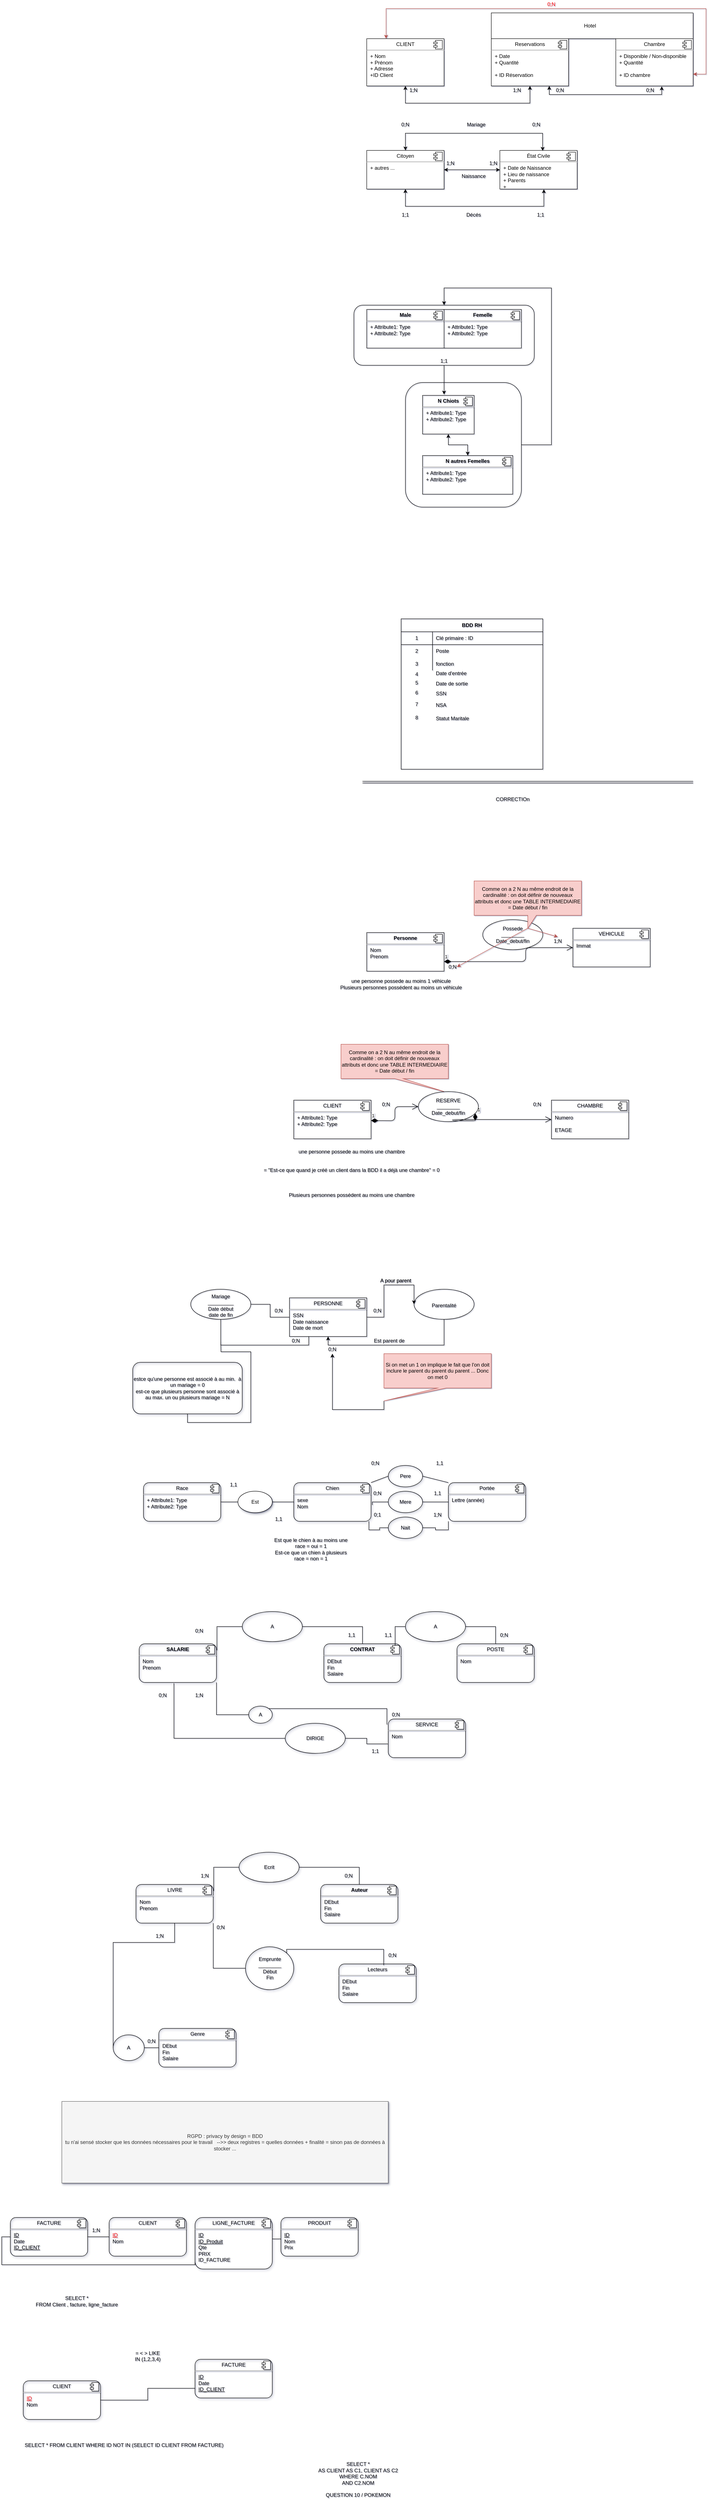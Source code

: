 <mxfile version="13.7.7" type="github">
  <diagram id="MrBrek0n3seMQUjIlNSO" name="Page-1">
    <mxGraphModel dx="2272" dy="1884" grid="1" gridSize="10" guides="1" tooltips="1" connect="1" arrows="1" fold="1" page="1" pageScale="1" pageWidth="850" pageHeight="1100" math="0" shadow="1">
      <root>
        <mxCell id="0" />
        <mxCell id="1" parent="0" />
        <mxCell id="6F4W0MYa69xs5jA9rygy-72" value="" style="rounded=1;whiteSpace=wrap;html=1;fillColor=none;" vertex="1" parent="1">
          <mxGeometry x="140" y="870" width="270" height="290" as="geometry" />
        </mxCell>
        <mxCell id="6F4W0MYa69xs5jA9rygy-71" value="" style="rounded=1;whiteSpace=wrap;html=1;fillColor=none;" vertex="1" parent="1">
          <mxGeometry x="20" y="690" width="420" height="140" as="geometry" />
        </mxCell>
        <mxCell id="Xpx-qnky7Seq95ZgQuDO-4" value="1;N" style="text;html=1;strokeColor=none;fillColor=none;align=center;verticalAlign=middle;whiteSpace=wrap;rounded=0;" parent="1" vertex="1">
          <mxGeometry x="320" y="180" width="160" height="20" as="geometry" />
        </mxCell>
        <mxCell id="6F4W0MYa69xs5jA9rygy-6" value="Chambre" style="text;html=1;strokeColor=none;fillColor=none;align=center;verticalAlign=middle;whiteSpace=wrap;rounded=0;" vertex="1" parent="1">
          <mxGeometry x="640" y="70" width="160" height="20" as="geometry" />
        </mxCell>
        <mxCell id="6F4W0MYa69xs5jA9rygy-9" value="1;N" style="text;html=1;strokeColor=none;fillColor=none;align=center;verticalAlign=middle;whiteSpace=wrap;rounded=0;" vertex="1" parent="1">
          <mxGeometry x="79" y="180" width="160" height="20" as="geometry" />
        </mxCell>
        <object label="" id="6F4W0MYa69xs5jA9rygy-11">
          <mxCell style="rounded=0;whiteSpace=wrap;html=1;" vertex="1" parent="1">
            <mxGeometry x="340" y="10" width="470" height="60" as="geometry" />
          </mxCell>
        </object>
        <mxCell id="6F4W0MYa69xs5jA9rygy-12" value="&lt;div&gt;Hotel&lt;/div&gt;" style="text;html=1;strokeColor=none;fillColor=none;align=center;verticalAlign=middle;whiteSpace=wrap;rounded=0;" vertex="1" parent="1">
          <mxGeometry x="490" y="30" width="160" height="20" as="geometry" />
        </mxCell>
        <mxCell id="6F4W0MYa69xs5jA9rygy-20" style="edgeStyle=orthogonalEdgeStyle;rounded=0;orthogonalLoop=1;jettySize=auto;html=1;exitX=0.5;exitY=1;exitDx=0;exitDy=0;entryX=0.5;entryY=1;entryDx=0;entryDy=0;startArrow=classic;startFill=1;" edge="1" parent="1" source="6F4W0MYa69xs5jA9rygy-13" target="6F4W0MYa69xs5jA9rygy-15">
          <mxGeometry relative="1" as="geometry">
            <Array as="points">
              <mxPoint x="140" y="220" />
              <mxPoint x="430" y="220" />
            </Array>
          </mxGeometry>
        </mxCell>
        <mxCell id="6F4W0MYa69xs5jA9rygy-13" value="&lt;p style=&quot;margin: 0px ; margin-top: 6px ; text-align: center&quot;&gt;CLIENT&lt;/p&gt;&lt;hr&gt;&lt;p style=&quot;margin: 0px ; margin-left: 8px&quot;&gt;+ Nom&lt;br&gt;+ Prénom&lt;/p&gt;&lt;p style=&quot;margin: 0px ; margin-left: 8px&quot;&gt;+ Adresse&lt;/p&gt;&lt;p style=&quot;margin: 0px ; margin-left: 8px&quot;&gt;+ID Client&lt;br&gt;&lt;/p&gt;" style="align=left;overflow=fill;html=1;dropTarget=0;" vertex="1" parent="1">
          <mxGeometry x="50" y="70" width="180" height="110" as="geometry" />
        </mxCell>
        <mxCell id="6F4W0MYa69xs5jA9rygy-14" value="" style="shape=component;jettyWidth=8;jettyHeight=4;" vertex="1" parent="6F4W0MYa69xs5jA9rygy-13">
          <mxGeometry x="1" width="20" height="20" relative="1" as="geometry">
            <mxPoint x="-24" y="4" as="offset" />
          </mxGeometry>
        </mxCell>
        <mxCell id="6F4W0MYa69xs5jA9rygy-21" style="edgeStyle=orthogonalEdgeStyle;orthogonalLoop=1;jettySize=auto;html=1;exitX=0.75;exitY=1;exitDx=0;exitDy=0;entryX=0.594;entryY=1.009;entryDx=0;entryDy=0;entryPerimeter=0;rounded=0;startArrow=classic;startFill=1;" edge="1" parent="1" source="6F4W0MYa69xs5jA9rygy-15" target="6F4W0MYa69xs5jA9rygy-17">
          <mxGeometry relative="1" as="geometry" />
        </mxCell>
        <mxCell id="6F4W0MYa69xs5jA9rygy-15" value="&lt;p style=&quot;margin: 0px ; margin-top: 6px ; text-align: center&quot;&gt;Reservations&lt;/p&gt;&lt;hr&gt;&lt;p style=&quot;margin: 0px ; margin-left: 8px&quot;&gt;+ Date&lt;br&gt;+ Quantité&lt;/p&gt;&lt;p style=&quot;margin: 0px ; margin-left: 8px&quot;&gt;&lt;br&gt;&lt;/p&gt;&lt;p style=&quot;margin: 0px ; margin-left: 8px&quot;&gt;+ ID Réservation &lt;br&gt;&lt;/p&gt;" style="align=left;overflow=fill;html=1;dropTarget=0;" vertex="1" parent="1">
          <mxGeometry x="340" y="70" width="180" height="110" as="geometry" />
        </mxCell>
        <mxCell id="6F4W0MYa69xs5jA9rygy-16" value="" style="shape=component;jettyWidth=8;jettyHeight=4;" vertex="1" parent="6F4W0MYa69xs5jA9rygy-15">
          <mxGeometry x="1" width="20" height="20" relative="1" as="geometry">
            <mxPoint x="-24" y="4" as="offset" />
          </mxGeometry>
        </mxCell>
        <mxCell id="6F4W0MYa69xs5jA9rygy-24" style="edgeStyle=orthogonalEdgeStyle;rounded=0;orthogonalLoop=1;jettySize=auto;html=1;exitX=1;exitY=0.75;exitDx=0;exitDy=0;entryX=0.25;entryY=0;entryDx=0;entryDy=0;startArrow=classic;startFill=1;fillColor=#f8cecc;strokeColor=#b85450;" edge="1" parent="1" source="6F4W0MYa69xs5jA9rygy-17" target="6F4W0MYa69xs5jA9rygy-13">
          <mxGeometry relative="1" as="geometry">
            <Array as="points">
              <mxPoint x="840" y="153" />
              <mxPoint x="840" />
              <mxPoint x="95" />
            </Array>
          </mxGeometry>
        </mxCell>
        <mxCell id="6F4W0MYa69xs5jA9rygy-17" value="&lt;p style=&quot;margin: 0px ; margin-top: 6px ; text-align: center&quot;&gt;Chambre&lt;/p&gt;&lt;hr&gt;&lt;p style=&quot;margin: 0px ; margin-left: 8px&quot;&gt;+ Disponible / Non-disponible&lt;br&gt;+ Quantité&lt;/p&gt;&lt;p style=&quot;margin: 0px ; margin-left: 8px&quot;&gt;&lt;br&gt;&lt;/p&gt;&lt;p style=&quot;margin: 0px ; margin-left: 8px&quot;&gt;+ ID chambre&lt;br&gt;&lt;/p&gt;" style="align=left;overflow=fill;html=1;dropTarget=0;" vertex="1" parent="1">
          <mxGeometry x="630" y="70" width="180" height="110" as="geometry" />
        </mxCell>
        <mxCell id="6F4W0MYa69xs5jA9rygy-18" value="" style="shape=component;jettyWidth=8;jettyHeight=4;" vertex="1" parent="6F4W0MYa69xs5jA9rygy-17">
          <mxGeometry x="1" width="20" height="20" relative="1" as="geometry">
            <mxPoint x="-24" y="4" as="offset" />
          </mxGeometry>
        </mxCell>
        <mxCell id="6F4W0MYa69xs5jA9rygy-22" value="0;N" style="text;html=1;strokeColor=none;fillColor=none;align=center;verticalAlign=middle;whiteSpace=wrap;rounded=0;" vertex="1" parent="1">
          <mxGeometry x="420" y="180" width="160" height="20" as="geometry" />
        </mxCell>
        <mxCell id="6F4W0MYa69xs5jA9rygy-23" value="0;N" style="text;html=1;strokeColor=none;fillColor=none;align=center;verticalAlign=middle;whiteSpace=wrap;rounded=0;" vertex="1" parent="1">
          <mxGeometry x="630" y="180" width="160" height="20" as="geometry" />
        </mxCell>
        <mxCell id="6F4W0MYa69xs5jA9rygy-25" value="&lt;font color=&quot;#FF0000&quot;&gt;0;N&lt;/font&gt;" style="text;html=1;strokeColor=none;fillColor=none;align=center;verticalAlign=middle;whiteSpace=wrap;rounded=0;" vertex="1" parent="1">
          <mxGeometry x="400" y="-20" width="160" height="20" as="geometry" />
        </mxCell>
        <mxCell id="6F4W0MYa69xs5jA9rygy-35" style="edgeStyle=orthogonalEdgeStyle;rounded=0;orthogonalLoop=1;jettySize=auto;html=1;exitX=0.5;exitY=0;exitDx=0;exitDy=0;entryX=0.553;entryY=0.01;entryDx=0;entryDy=0;entryPerimeter=0;startArrow=classic;startFill=1;" edge="1" parent="1" source="6F4W0MYa69xs5jA9rygy-27" target="6F4W0MYa69xs5jA9rygy-31">
          <mxGeometry relative="1" as="geometry">
            <Array as="points">
              <mxPoint x="140" y="290" />
              <mxPoint x="459" y="290" />
            </Array>
          </mxGeometry>
        </mxCell>
        <mxCell id="6F4W0MYa69xs5jA9rygy-36" style="edgeStyle=orthogonalEdgeStyle;rounded=0;orthogonalLoop=1;jettySize=auto;html=1;exitX=0.5;exitY=1;exitDx=0;exitDy=0;entryX=0.569;entryY=1.006;entryDx=0;entryDy=0;entryPerimeter=0;startArrow=classic;startFill=1;" edge="1" parent="1" source="6F4W0MYa69xs5jA9rygy-27" target="6F4W0MYa69xs5jA9rygy-31">
          <mxGeometry relative="1" as="geometry">
            <Array as="points">
              <mxPoint x="140" y="460" />
              <mxPoint x="462" y="460" />
            </Array>
          </mxGeometry>
        </mxCell>
        <mxCell id="6F4W0MYa69xs5jA9rygy-27" value="&lt;p style=&quot;margin: 0px ; margin-top: 6px ; text-align: center&quot;&gt;Citoyen&lt;/p&gt;&lt;hr&gt;&lt;p style=&quot;margin: 0px ; margin-left: 8px&quot;&gt;+ autres ...&lt;br&gt;&lt;/p&gt;" style="align=left;overflow=fill;html=1;dropTarget=0;" vertex="1" parent="1">
          <mxGeometry x="50" y="330" width="180" height="90" as="geometry" />
        </mxCell>
        <mxCell id="6F4W0MYa69xs5jA9rygy-28" value="" style="shape=component;jettyWidth=8;jettyHeight=4;" vertex="1" parent="6F4W0MYa69xs5jA9rygy-27">
          <mxGeometry x="1" width="20" height="20" relative="1" as="geometry">
            <mxPoint x="-24" y="4" as="offset" />
          </mxGeometry>
        </mxCell>
        <mxCell id="6F4W0MYa69xs5jA9rygy-30" style="edgeStyle=orthogonalEdgeStyle;rounded=0;orthogonalLoop=1;jettySize=auto;html=1;exitX=1;exitY=0.5;exitDx=0;exitDy=0;startArrow=classic;startFill=1;" edge="1" parent="1" source="6F4W0MYa69xs5jA9rygy-27" target="6F4W0MYa69xs5jA9rygy-31">
          <mxGeometry relative="1" as="geometry">
            <mxPoint x="350" y="410" as="targetPoint" />
            <mxPoint x="123.0" y="370" as="sourcePoint" />
          </mxGeometry>
        </mxCell>
        <mxCell id="6F4W0MYa69xs5jA9rygy-31" value="&lt;p style=&quot;margin: 0px ; margin-top: 6px ; text-align: center&quot;&gt;État Civile&lt;br&gt;&lt;/p&gt;&lt;hr&gt;&lt;p style=&quot;margin: 0px ; margin-left: 8px&quot;&gt;+ Date de Naissance&lt;br&gt;+ Lieu de naissance&lt;/p&gt;&lt;p style=&quot;margin: 0px ; margin-left: 8px&quot;&gt;+ Parents&lt;/p&gt;&lt;p style=&quot;margin: 0px ; margin-left: 8px&quot;&gt;+ &lt;br&gt;&lt;/p&gt;" style="align=left;overflow=fill;html=1;dropTarget=0;" vertex="1" parent="1">
          <mxGeometry x="360" y="330" width="180" height="90" as="geometry" />
        </mxCell>
        <mxCell id="6F4W0MYa69xs5jA9rygy-32" value="" style="shape=component;jettyWidth=8;jettyHeight=4;" vertex="1" parent="6F4W0MYa69xs5jA9rygy-31">
          <mxGeometry x="1" width="20" height="20" relative="1" as="geometry">
            <mxPoint x="-24" y="4" as="offset" />
          </mxGeometry>
        </mxCell>
        <mxCell id="6F4W0MYa69xs5jA9rygy-33" value="1;N" style="text;html=1;strokeColor=none;fillColor=none;align=center;verticalAlign=middle;whiteSpace=wrap;rounded=0;" vertex="1" parent="1">
          <mxGeometry x="210" y="350" width="70" height="20" as="geometry" />
        </mxCell>
        <mxCell id="6F4W0MYa69xs5jA9rygy-34" value="1;N" style="text;html=1;strokeColor=none;fillColor=none;align=center;verticalAlign=middle;whiteSpace=wrap;rounded=0;" vertex="1" parent="1">
          <mxGeometry x="310" y="350" width="70" height="20" as="geometry" />
        </mxCell>
        <mxCell id="6F4W0MYa69xs5jA9rygy-41" value="0;N" style="text;html=1;strokeColor=none;fillColor=none;align=center;verticalAlign=middle;whiteSpace=wrap;rounded=0;" vertex="1" parent="1">
          <mxGeometry x="105" y="260" width="70" height="20" as="geometry" />
        </mxCell>
        <mxCell id="6F4W0MYa69xs5jA9rygy-42" value="0;N" style="text;html=1;strokeColor=none;fillColor=none;align=center;verticalAlign=middle;whiteSpace=wrap;rounded=0;" vertex="1" parent="1">
          <mxGeometry x="410" y="260" width="70" height="20" as="geometry" />
        </mxCell>
        <mxCell id="6F4W0MYa69xs5jA9rygy-43" value="1;1" style="text;html=1;strokeColor=none;fillColor=none;align=center;verticalAlign=middle;whiteSpace=wrap;rounded=0;" vertex="1" parent="1">
          <mxGeometry x="105" y="470" width="70" height="20" as="geometry" />
        </mxCell>
        <mxCell id="6F4W0MYa69xs5jA9rygy-44" value="1;1" style="text;html=1;strokeColor=none;fillColor=none;align=center;verticalAlign=middle;whiteSpace=wrap;rounded=0;" vertex="1" parent="1">
          <mxGeometry x="420" y="470" width="70" height="20" as="geometry" />
        </mxCell>
        <mxCell id="6F4W0MYa69xs5jA9rygy-45" value="Mariage" style="text;html=1;strokeColor=none;fillColor=none;align=center;verticalAlign=middle;whiteSpace=wrap;rounded=0;" vertex="1" parent="1">
          <mxGeometry x="270" y="260" width="70" height="20" as="geometry" />
        </mxCell>
        <mxCell id="6F4W0MYa69xs5jA9rygy-46" value="Naissance" style="text;html=1;strokeColor=none;fillColor=none;align=center;verticalAlign=middle;whiteSpace=wrap;rounded=0;" vertex="1" parent="1">
          <mxGeometry x="264" y="380" width="70" height="20" as="geometry" />
        </mxCell>
        <mxCell id="6F4W0MYa69xs5jA9rygy-47" value="Décés" style="text;html=1;strokeColor=none;fillColor=none;align=center;verticalAlign=middle;whiteSpace=wrap;rounded=0;" vertex="1" parent="1">
          <mxGeometry x="264" y="470" width="70" height="20" as="geometry" />
        </mxCell>
        <mxCell id="6F4W0MYa69xs5jA9rygy-65" style="edgeStyle=orthogonalEdgeStyle;rounded=0;orthogonalLoop=1;jettySize=auto;html=1;exitX=0.5;exitY=1;exitDx=0;exitDy=0;entryX=0.417;entryY=-0.022;entryDx=0;entryDy=0;entryPerimeter=0;startArrow=none;startFill=0;" edge="1" parent="1" source="6F4W0MYa69xs5jA9rygy-71" target="6F4W0MYa69xs5jA9rygy-52">
          <mxGeometry relative="1" as="geometry" />
        </mxCell>
        <mxCell id="6F4W0MYa69xs5jA9rygy-48" value="&lt;p style=&quot;margin: 0px ; margin-top: 6px ; text-align: center&quot;&gt;&lt;b&gt;Male&lt;br&gt;&lt;/b&gt;&lt;/p&gt;&lt;hr&gt;&lt;p style=&quot;margin: 0px ; margin-left: 8px&quot;&gt;+ Attribute1: Type&lt;br&gt;+ Attribute2: Type&lt;/p&gt;" style="align=left;overflow=fill;html=1;dropTarget=0;fillColor=none;" vertex="1" parent="1">
          <mxGeometry x="50" y="700" width="180" height="90" as="geometry" />
        </mxCell>
        <mxCell id="6F4W0MYa69xs5jA9rygy-49" value="" style="shape=component;jettyWidth=8;jettyHeight=4;" vertex="1" parent="6F4W0MYa69xs5jA9rygy-48">
          <mxGeometry x="1" width="20" height="20" relative="1" as="geometry">
            <mxPoint x="-24" y="4" as="offset" />
          </mxGeometry>
        </mxCell>
        <mxCell id="6F4W0MYa69xs5jA9rygy-50" value="&lt;p style=&quot;margin: 0px ; margin-top: 6px ; text-align: center&quot;&gt;&lt;b&gt;Femelle&lt;br&gt;&lt;/b&gt;&lt;/p&gt;&lt;hr&gt;&lt;p style=&quot;margin: 0px ; margin-left: 8px&quot;&gt;+ Attribute1: Type&lt;br&gt;+ Attribute2: Type&lt;/p&gt;" style="align=left;overflow=fill;html=1;dropTarget=0;fillColor=none;" vertex="1" parent="1">
          <mxGeometry x="230" y="700" width="180" height="90" as="geometry" />
        </mxCell>
        <mxCell id="6F4W0MYa69xs5jA9rygy-51" value="" style="shape=component;jettyWidth=8;jettyHeight=4;" vertex="1" parent="6F4W0MYa69xs5jA9rygy-50">
          <mxGeometry x="1" width="20" height="20" relative="1" as="geometry">
            <mxPoint x="-24" y="4" as="offset" />
          </mxGeometry>
        </mxCell>
        <mxCell id="6F4W0MYa69xs5jA9rygy-66" style="edgeStyle=orthogonalEdgeStyle;rounded=0;orthogonalLoop=1;jettySize=auto;html=1;exitX=0.5;exitY=1;exitDx=0;exitDy=0;entryX=0.5;entryY=0;entryDx=0;entryDy=0;startArrow=classic;startFill=1;" edge="1" parent="1" source="6F4W0MYa69xs5jA9rygy-52" target="6F4W0MYa69xs5jA9rygy-62">
          <mxGeometry relative="1" as="geometry" />
        </mxCell>
        <mxCell id="6F4W0MYa69xs5jA9rygy-67" style="edgeStyle=orthogonalEdgeStyle;rounded=0;orthogonalLoop=1;jettySize=auto;html=1;exitX=1;exitY=0.5;exitDx=0;exitDy=0;entryX=0.5;entryY=0;entryDx=0;entryDy=0;startArrow=none;startFill=0;" edge="1" parent="1" source="6F4W0MYa69xs5jA9rygy-72" target="6F4W0MYa69xs5jA9rygy-71">
          <mxGeometry relative="1" as="geometry">
            <Array as="points">
              <mxPoint x="480" y="1015" />
              <mxPoint x="480" y="650" />
              <mxPoint x="230" y="650" />
            </Array>
          </mxGeometry>
        </mxCell>
        <mxCell id="6F4W0MYa69xs5jA9rygy-52" value="&lt;p style=&quot;margin: 0px ; margin-top: 6px ; text-align: center&quot;&gt;&lt;b&gt;N Chiots&lt;br&gt;&lt;/b&gt;&lt;/p&gt;&lt;hr&gt;&lt;p style=&quot;margin: 0px ; margin-left: 8px&quot;&gt;+ Attribute1: Type&lt;br&gt;+ Attribute2: Type&lt;/p&gt;" style="align=left;overflow=fill;html=1;dropTarget=0;fillColor=none;" vertex="1" parent="1">
          <mxGeometry x="180" y="900" width="120" height="90" as="geometry" />
        </mxCell>
        <mxCell id="6F4W0MYa69xs5jA9rygy-53" value="" style="shape=component;jettyWidth=8;jettyHeight=4;" vertex="1" parent="6F4W0MYa69xs5jA9rygy-52">
          <mxGeometry x="1" width="20" height="20" relative="1" as="geometry">
            <mxPoint x="-24" y="4" as="offset" />
          </mxGeometry>
        </mxCell>
        <mxCell id="6F4W0MYa69xs5jA9rygy-62" value="&lt;p style=&quot;margin: 0px ; margin-top: 6px ; text-align: center&quot;&gt;&lt;b&gt;N autres Femelles&lt;br&gt;&lt;/b&gt;&lt;/p&gt;&lt;hr&gt;&lt;p style=&quot;margin: 0px ; margin-left: 8px&quot;&gt;+ Attribute1: Type&lt;br&gt;+ Attribute2: Type&lt;/p&gt;" style="align=left;overflow=fill;html=1;dropTarget=0;fillColor=none;" vertex="1" parent="1">
          <mxGeometry x="180" y="1040" width="210" height="90" as="geometry" />
        </mxCell>
        <mxCell id="6F4W0MYa69xs5jA9rygy-63" value="" style="shape=component;jettyWidth=8;jettyHeight=4;" vertex="1" parent="6F4W0MYa69xs5jA9rygy-62">
          <mxGeometry x="1" width="20" height="20" relative="1" as="geometry">
            <mxPoint x="-24" y="4" as="offset" />
          </mxGeometry>
        </mxCell>
        <mxCell id="6F4W0MYa69xs5jA9rygy-69" value="1;1" style="text;html=1;strokeColor=none;fillColor=none;align=center;verticalAlign=middle;whiteSpace=wrap;rounded=0;rotation=0;" vertex="1" parent="1">
          <mxGeometry x="180" y="810" width="100" height="20" as="geometry" />
        </mxCell>
        <mxCell id="6F4W0MYa69xs5jA9rygy-73" value="BDD RH" style="shape=table;html=1;whiteSpace=wrap;startSize=30;container=1;collapsible=0;childLayout=tableLayout;fixedRows=1;rowLines=0;fontStyle=1;align=center;fillColor=none;" vertex="1" parent="1">
          <mxGeometry x="130" y="1420" width="330" height="350" as="geometry" />
        </mxCell>
        <mxCell id="6F4W0MYa69xs5jA9rygy-74" value="" style="shape=partialRectangle;html=1;whiteSpace=wrap;collapsible=0;dropTarget=0;pointerEvents=0;fillColor=none;top=0;left=0;bottom=1;right=0;points=[[0,0.5],[1,0.5]];portConstraint=eastwest;" vertex="1" parent="6F4W0MYa69xs5jA9rygy-73">
          <mxGeometry y="30" width="330" height="30" as="geometry" />
        </mxCell>
        <mxCell id="6F4W0MYa69xs5jA9rygy-75" value="1" style="shape=partialRectangle;html=1;whiteSpace=wrap;connectable=0;fillColor=none;top=0;left=0;bottom=0;right=0;overflow=hidden;" vertex="1" parent="6F4W0MYa69xs5jA9rygy-74">
          <mxGeometry width="73" height="30" as="geometry" />
        </mxCell>
        <mxCell id="6F4W0MYa69xs5jA9rygy-76" value="Clé primaire : ID" style="shape=partialRectangle;html=1;whiteSpace=wrap;connectable=0;fillColor=none;top=0;left=0;bottom=0;right=0;align=left;spacingLeft=6;overflow=hidden;" vertex="1" parent="6F4W0MYa69xs5jA9rygy-74">
          <mxGeometry x="73" width="257" height="30" as="geometry" />
        </mxCell>
        <mxCell id="6F4W0MYa69xs5jA9rygy-77" value="" style="shape=partialRectangle;html=1;whiteSpace=wrap;collapsible=0;dropTarget=0;pointerEvents=0;fillColor=none;top=0;left=0;bottom=0;right=0;points=[[0,0.5],[1,0.5]];portConstraint=eastwest;" vertex="1" parent="6F4W0MYa69xs5jA9rygy-73">
          <mxGeometry y="60" width="330" height="30" as="geometry" />
        </mxCell>
        <mxCell id="6F4W0MYa69xs5jA9rygy-78" value="2" style="shape=partialRectangle;html=1;whiteSpace=wrap;connectable=0;fillColor=none;top=0;left=0;bottom=0;right=0;overflow=hidden;" vertex="1" parent="6F4W0MYa69xs5jA9rygy-77">
          <mxGeometry width="73" height="30" as="geometry" />
        </mxCell>
        <mxCell id="6F4W0MYa69xs5jA9rygy-79" value="Poste" style="shape=partialRectangle;html=1;whiteSpace=wrap;connectable=0;fillColor=none;top=0;left=0;bottom=0;right=0;align=left;spacingLeft=6;overflow=hidden;" vertex="1" parent="6F4W0MYa69xs5jA9rygy-77">
          <mxGeometry x="73" width="257" height="30" as="geometry" />
        </mxCell>
        <mxCell id="6F4W0MYa69xs5jA9rygy-80" value="" style="shape=partialRectangle;html=1;whiteSpace=wrap;collapsible=0;dropTarget=0;pointerEvents=0;fillColor=none;top=0;left=0;bottom=0;right=0;points=[[0,0.5],[1,0.5]];portConstraint=eastwest;" vertex="1" parent="6F4W0MYa69xs5jA9rygy-73">
          <mxGeometry y="90" width="330" height="30" as="geometry" />
        </mxCell>
        <mxCell id="6F4W0MYa69xs5jA9rygy-81" value="3" style="shape=partialRectangle;html=1;whiteSpace=wrap;connectable=0;fillColor=none;top=0;left=0;bottom=0;right=0;overflow=hidden;" vertex="1" parent="6F4W0MYa69xs5jA9rygy-80">
          <mxGeometry width="73" height="30" as="geometry" />
        </mxCell>
        <mxCell id="6F4W0MYa69xs5jA9rygy-82" value="fonction" style="shape=partialRectangle;html=1;whiteSpace=wrap;connectable=0;fillColor=none;top=0;left=0;bottom=0;right=0;align=left;spacingLeft=6;overflow=hidden;" vertex="1" parent="6F4W0MYa69xs5jA9rygy-80">
          <mxGeometry x="73" width="257" height="30" as="geometry" />
        </mxCell>
        <mxCell id="6F4W0MYa69xs5jA9rygy-83" value="4" style="shape=partialRectangle;html=1;whiteSpace=wrap;connectable=0;fillColor=none;top=0;left=0;bottom=0;right=0;overflow=hidden;" vertex="1" parent="1">
          <mxGeometry x="130" y="1529" width="73" height="40" as="geometry" />
        </mxCell>
        <mxCell id="6F4W0MYa69xs5jA9rygy-84" value="5" style="shape=partialRectangle;html=1;whiteSpace=wrap;connectable=0;fillColor=none;top=0;left=0;bottom=0;right=0;overflow=hidden;" vertex="1" parent="1">
          <mxGeometry x="130" y="1549" width="73" height="40" as="geometry" />
        </mxCell>
        <mxCell id="6F4W0MYa69xs5jA9rygy-85" value="6" style="shape=partialRectangle;html=1;whiteSpace=wrap;connectable=0;fillColor=none;top=0;left=0;bottom=0;right=0;overflow=hidden;" vertex="1" parent="1">
          <mxGeometry x="130" y="1572" width="73" height="40" as="geometry" />
        </mxCell>
        <mxCell id="6F4W0MYa69xs5jA9rygy-86" value="Date d&#39;entrée" style="shape=partialRectangle;html=1;whiteSpace=wrap;connectable=0;fillColor=none;top=0;left=0;bottom=0;right=0;align=left;spacingLeft=6;overflow=hidden;" vertex="1" parent="1">
          <mxGeometry x="203" y="1532" width="257" height="30" as="geometry" />
        </mxCell>
        <mxCell id="6F4W0MYa69xs5jA9rygy-87" value="Date de sortie" style="shape=partialRectangle;html=1;whiteSpace=wrap;connectable=0;fillColor=none;top=0;left=0;bottom=0;right=0;align=left;spacingLeft=6;overflow=hidden;" vertex="1" parent="1">
          <mxGeometry x="203" y="1556" width="257" height="30" as="geometry" />
        </mxCell>
        <mxCell id="6F4W0MYa69xs5jA9rygy-88" value="SSN" style="shape=partialRectangle;html=1;whiteSpace=wrap;connectable=0;fillColor=none;top=0;left=0;bottom=0;right=0;align=left;spacingLeft=6;overflow=hidden;" vertex="1" parent="1">
          <mxGeometry x="203" y="1579" width="257" height="30" as="geometry" />
        </mxCell>
        <mxCell id="6F4W0MYa69xs5jA9rygy-89" value="7" style="shape=partialRectangle;html=1;whiteSpace=wrap;connectable=0;fillColor=none;top=0;left=0;bottom=0;right=0;overflow=hidden;" vertex="1" parent="1">
          <mxGeometry x="130" y="1599" width="73" height="40" as="geometry" />
        </mxCell>
        <mxCell id="6F4W0MYa69xs5jA9rygy-90" value="NSA" style="shape=partialRectangle;html=1;whiteSpace=wrap;connectable=0;fillColor=none;top=0;left=0;bottom=0;right=0;align=left;spacingLeft=6;overflow=hidden;" vertex="1" parent="1">
          <mxGeometry x="203" y="1606" width="257" height="30" as="geometry" />
        </mxCell>
        <mxCell id="6F4W0MYa69xs5jA9rygy-91" value="Statut Maritale" style="shape=partialRectangle;html=1;whiteSpace=wrap;connectable=0;fillColor=none;top=0;left=0;bottom=0;right=0;align=left;spacingLeft=6;overflow=hidden;" vertex="1" parent="1">
          <mxGeometry x="203" y="1637" width="257" height="30" as="geometry" />
        </mxCell>
        <mxCell id="6F4W0MYa69xs5jA9rygy-92" value="8" style="shape=partialRectangle;html=1;whiteSpace=wrap;connectable=0;fillColor=none;top=0;left=0;bottom=0;right=0;overflow=hidden;" vertex="1" parent="1">
          <mxGeometry x="130" y="1630" width="73" height="40" as="geometry" />
        </mxCell>
        <mxCell id="6F4W0MYa69xs5jA9rygy-93" value="&lt;p style=&quot;margin: 0px ; margin-top: 6px ; text-align: center&quot;&gt;&lt;b&gt;Personne&lt;/b&gt;&lt;/p&gt;&lt;hr&gt;&lt;p style=&quot;margin: 0px ; margin-left: 8px&quot;&gt;Nom&lt;br&gt;Prenom&lt;/p&gt;" style="align=left;overflow=fill;html=1;dropTarget=0;fillColor=none;" vertex="1" parent="1">
          <mxGeometry x="50" y="2150" width="180" height="90" as="geometry" />
        </mxCell>
        <mxCell id="6F4W0MYa69xs5jA9rygy-94" value="" style="shape=component;jettyWidth=8;jettyHeight=4;" vertex="1" parent="6F4W0MYa69xs5jA9rygy-93">
          <mxGeometry x="1" width="20" height="20" relative="1" as="geometry">
            <mxPoint x="-24" y="4" as="offset" />
          </mxGeometry>
        </mxCell>
        <mxCell id="6F4W0MYa69xs5jA9rygy-95" value="&lt;p style=&quot;margin: 0px ; margin-top: 6px ; text-align: center&quot;&gt;VEHICULE&lt;/p&gt;&lt;hr&gt;&lt;p style=&quot;margin: 0px ; margin-left: 8px&quot;&gt;Immat&lt;/p&gt;" style="align=left;overflow=fill;html=1;dropTarget=0;fillColor=none;" vertex="1" parent="1">
          <mxGeometry x="530" y="2140" width="180" height="90" as="geometry" />
        </mxCell>
        <mxCell id="6F4W0MYa69xs5jA9rygy-96" value="" style="shape=component;jettyWidth=8;jettyHeight=4;" vertex="1" parent="6F4W0MYa69xs5jA9rygy-95">
          <mxGeometry x="1" width="20" height="20" relative="1" as="geometry">
            <mxPoint x="-24" y="4" as="offset" />
          </mxGeometry>
        </mxCell>
        <mxCell id="6F4W0MYa69xs5jA9rygy-97" value="&lt;div&gt;Possede&lt;/div&gt;&lt;div&gt;________&lt;/div&gt;&lt;div&gt;Date_debut/fin&lt;br&gt;&lt;/div&gt;" style="ellipse;whiteSpace=wrap;html=1;fillColor=none;" vertex="1" parent="1">
          <mxGeometry x="320" y="2120" width="140" height="70" as="geometry" />
        </mxCell>
        <mxCell id="6F4W0MYa69xs5jA9rygy-98" value="1" style="endArrow=open;html=1;endSize=12;startArrow=diamondThin;startSize=14;startFill=1;edgeStyle=orthogonalEdgeStyle;align=left;verticalAlign=bottom;entryX=0;entryY=0.5;entryDx=0;entryDy=0;exitX=1;exitY=0.75;exitDx=0;exitDy=0;" edge="1" parent="1" source="6F4W0MYa69xs5jA9rygy-93" target="6F4W0MYa69xs5jA9rygy-95">
          <mxGeometry x="-1" y="3" relative="1" as="geometry">
            <mxPoint x="225" y="2200" as="sourcePoint" />
            <mxPoint x="385" y="2200" as="targetPoint" />
            <Array as="points">
              <mxPoint x="420" y="2218" />
              <mxPoint x="420" y="2185" />
            </Array>
          </mxGeometry>
        </mxCell>
        <mxCell id="6F4W0MYa69xs5jA9rygy-99" value="0;N" style="text;html=1;strokeColor=none;fillColor=none;align=center;verticalAlign=middle;whiteSpace=wrap;rounded=0;" vertex="1" parent="1">
          <mxGeometry x="165" y="2220" width="170" height="20" as="geometry" />
        </mxCell>
        <mxCell id="6F4W0MYa69xs5jA9rygy-100" value="1;N" style="text;html=1;strokeColor=none;fillColor=none;align=center;verticalAlign=middle;whiteSpace=wrap;rounded=0;" vertex="1" parent="1">
          <mxGeometry x="410" y="2160" width="170" height="20" as="geometry" />
        </mxCell>
        <mxCell id="6F4W0MYa69xs5jA9rygy-101" value="" style="shape=link;html=1;startArrow=none;startFill=0;" edge="1" parent="1">
          <mxGeometry width="100" relative="1" as="geometry">
            <mxPoint x="40" y="1800" as="sourcePoint" />
            <mxPoint x="810" y="1800" as="targetPoint" />
          </mxGeometry>
        </mxCell>
        <mxCell id="6F4W0MYa69xs5jA9rygy-102" value="CORRECTIOn" style="text;html=1;strokeColor=none;fillColor=none;align=center;verticalAlign=middle;whiteSpace=wrap;rounded=0;" vertex="1" parent="1">
          <mxGeometry x="370" y="1830" width="40" height="20" as="geometry" />
        </mxCell>
        <mxCell id="6F4W0MYa69xs5jA9rygy-103" value="Comme on a 2 N au même endroit de la cardinalité : on doit définir de nouveaux attributs et donc une TABLE INTERMEDIAIRE = Date début / fin" style="shape=callout;whiteSpace=wrap;html=1;perimeter=calloutPerimeter;fillColor=#f8cecc;strokeColor=#b85450;" vertex="1" parent="1">
          <mxGeometry x="300" y="2030" width="250" height="110" as="geometry" />
        </mxCell>
        <mxCell id="6F4W0MYa69xs5jA9rygy-105" value="" style="endArrow=classic;html=1;exitX=0;exitY=0;exitDx=125;exitDy=110;exitPerimeter=0;fillColor=#f8cecc;strokeColor=#b85450;" edge="1" parent="1" source="6F4W0MYa69xs5jA9rygy-103">
          <mxGeometry width="50" height="50" relative="1" as="geometry">
            <mxPoint x="480" y="2410" as="sourcePoint" />
            <mxPoint x="260" y="2230" as="targetPoint" />
          </mxGeometry>
        </mxCell>
        <mxCell id="6F4W0MYa69xs5jA9rygy-106" value="" style="endArrow=classic;html=1;exitX=0;exitY=0;exitDx=125;exitDy=110;exitPerimeter=0;entryX=0.5;entryY=0;entryDx=0;entryDy=0;fillColor=#f8cecc;strokeColor=#b85450;" edge="1" parent="1" source="6F4W0MYa69xs5jA9rygy-103" target="6F4W0MYa69xs5jA9rygy-100">
          <mxGeometry width="50" height="50" relative="1" as="geometry">
            <mxPoint x="480" y="2410" as="sourcePoint" />
            <mxPoint x="530" y="2360" as="targetPoint" />
          </mxGeometry>
        </mxCell>
        <mxCell id="6F4W0MYa69xs5jA9rygy-107" value="&lt;div&gt;une personne possede au moins 1 véhicule &lt;br&gt;&lt;/div&gt;&lt;div&gt;Plusieurs personnes possédent au moins un véhicule &lt;br&gt;&lt;/div&gt;" style="text;html=1;strokeColor=none;fillColor=none;align=center;verticalAlign=middle;whiteSpace=wrap;rounded=0;" vertex="1" parent="1">
          <mxGeometry x="-80" y="2260" width="420" height="20" as="geometry" />
        </mxCell>
        <mxCell id="6F4W0MYa69xs5jA9rygy-108" value="&lt;p style=&quot;margin: 0px ; margin-top: 6px ; text-align: center&quot;&gt;CLIENT&lt;/p&gt;&lt;hr&gt;&lt;p style=&quot;margin: 0px ; margin-left: 8px&quot;&gt;+ Attribute1: Type&lt;br&gt;+ Attribute2: Type&lt;/p&gt;" style="align=left;overflow=fill;html=1;dropTarget=0;fillColor=none;" vertex="1" parent="1">
          <mxGeometry x="-120" y="2540" width="180" height="90" as="geometry" />
        </mxCell>
        <mxCell id="6F4W0MYa69xs5jA9rygy-109" value="" style="shape=component;jettyWidth=8;jettyHeight=4;" vertex="1" parent="6F4W0MYa69xs5jA9rygy-108">
          <mxGeometry x="1" width="20" height="20" relative="1" as="geometry">
            <mxPoint x="-24" y="4" as="offset" />
          </mxGeometry>
        </mxCell>
        <mxCell id="6F4W0MYa69xs5jA9rygy-110" value="&lt;p style=&quot;margin: 0px ; margin-top: 6px ; text-align: center&quot;&gt;CHAMBRE&lt;/p&gt;&lt;hr&gt;&lt;p style=&quot;margin: 0px ; margin-left: 8px&quot;&gt;Numero&lt;/p&gt;&lt;p style=&quot;margin: 0px ; margin-left: 8px&quot;&gt;&lt;br&gt;&lt;/p&gt;&lt;p style=&quot;margin: 0px ; margin-left: 8px&quot;&gt;ETAGE&lt;/p&gt;" style="align=left;overflow=fill;html=1;dropTarget=0;fillColor=none;" vertex="1" parent="1">
          <mxGeometry x="480" y="2540" width="180" height="90" as="geometry" />
        </mxCell>
        <mxCell id="6F4W0MYa69xs5jA9rygy-111" value="" style="shape=component;jettyWidth=8;jettyHeight=4;" vertex="1" parent="6F4W0MYa69xs5jA9rygy-110">
          <mxGeometry x="1" width="20" height="20" relative="1" as="geometry">
            <mxPoint x="-24" y="4" as="offset" />
          </mxGeometry>
        </mxCell>
        <mxCell id="6F4W0MYa69xs5jA9rygy-112" value="&lt;div&gt;une personne possede au moins une chambre&lt;/div&gt;&lt;div&gt;&lt;br&gt;&lt;/div&gt;&lt;div&gt;&lt;br&gt;&lt;/div&gt;&lt;div&gt;= &quot;Est-ce que quand je créé un client dans la BDD il a déjà une chambre&quot; = 0&lt;br&gt;&lt;/div&gt;&lt;div&gt;&lt;br&gt;&lt;/div&gt;&lt;div&gt;&lt;br&gt;&lt;/div&gt;&lt;div&gt;&lt;br&gt;&lt;/div&gt;&lt;div&gt;Plusieurs personnes possédent au moins une chambre&lt;br&gt;&lt;/div&gt;" style="text;html=1;strokeColor=none;fillColor=none;align=center;verticalAlign=middle;whiteSpace=wrap;rounded=0;" vertex="1" parent="1">
          <mxGeometry x="-220" y="2700" width="470" height="20" as="geometry" />
        </mxCell>
        <mxCell id="6F4W0MYa69xs5jA9rygy-116" value="0;N" style="text;html=1;strokeColor=none;fillColor=none;align=center;verticalAlign=middle;whiteSpace=wrap;rounded=0;" vertex="1" parent="1">
          <mxGeometry x="10" y="2540" width="170" height="20" as="geometry" />
        </mxCell>
        <mxCell id="6F4W0MYa69xs5jA9rygy-118" value="1" style="endArrow=open;html=1;endSize=12;startArrow=diamondThin;startSize=14;startFill=1;edgeStyle=orthogonalEdgeStyle;align=left;verticalAlign=bottom;entryX=0;entryY=0.5;entryDx=0;entryDy=0;exitX=1;exitY=0.75;exitDx=0;exitDy=0;" edge="1" parent="1" source="6F4W0MYa69xs5jA9rygy-117" target="6F4W0MYa69xs5jA9rygy-110">
          <mxGeometry x="-1" y="3" relative="1" as="geometry">
            <mxPoint x="60" y="2587.5" as="sourcePoint" />
            <mxPoint x="360" y="2555" as="targetPoint" />
            <Array as="points">
              <mxPoint x="250" y="2588" />
              <mxPoint x="250" y="2585" />
            </Array>
          </mxGeometry>
        </mxCell>
        <mxCell id="6F4W0MYa69xs5jA9rygy-119" value="Comme on a 2 N au même endroit de la cardinalité : on doit définir de nouveaux attributs et donc une TABLE INTERMEDIAIRE = Date début / fin" style="shape=callout;whiteSpace=wrap;html=1;perimeter=calloutPerimeter;fillColor=#f8cecc;strokeColor=#b85450;position2=0.96;" vertex="1" parent="1">
          <mxGeometry x="-10" y="2410" width="250" height="110" as="geometry" />
        </mxCell>
        <mxCell id="6F4W0MYa69xs5jA9rygy-120" value="0;N" style="text;html=1;strokeColor=none;fillColor=none;align=center;verticalAlign=middle;whiteSpace=wrap;rounded=0;" vertex="1" parent="1">
          <mxGeometry x="362" y="2540" width="170" height="20" as="geometry" />
        </mxCell>
        <mxCell id="6F4W0MYa69xs5jA9rygy-117" value="&lt;div&gt;RESERVE&lt;/div&gt;&lt;div&gt;________&lt;/div&gt;&lt;div&gt;Date_debut/fin&lt;br&gt;&lt;/div&gt;" style="ellipse;whiteSpace=wrap;html=1;fillColor=none;" vertex="1" parent="1">
          <mxGeometry x="170" y="2520" width="140" height="70" as="geometry" />
        </mxCell>
        <mxCell id="6F4W0MYa69xs5jA9rygy-121" value="1" style="endArrow=open;html=1;endSize=12;startArrow=diamondThin;startSize=14;startFill=1;edgeStyle=orthogonalEdgeStyle;align=left;verticalAlign=bottom;entryX=0;entryY=0.5;entryDx=0;entryDy=0;exitX=1;exitY=0.75;exitDx=0;exitDy=0;" edge="1" parent="1" target="6F4W0MYa69xs5jA9rygy-117">
          <mxGeometry x="-1" y="3" relative="1" as="geometry">
            <mxPoint x="60" y="2587.5" as="sourcePoint" />
            <mxPoint x="480" y="2585" as="targetPoint" />
            <Array as="points" />
          </mxGeometry>
        </mxCell>
        <mxCell id="6F4W0MYa69xs5jA9rygy-133" style="edgeStyle=orthogonalEdgeStyle;rounded=0;orthogonalLoop=1;jettySize=auto;html=1;exitX=1;exitY=0.5;exitDx=0;exitDy=0;entryX=0;entryY=0.5;entryDx=0;entryDy=0;startArrow=none;startFill=0;" edge="1" parent="1" source="6F4W0MYa69xs5jA9rygy-122" target="6F4W0MYa69xs5jA9rygy-129">
          <mxGeometry relative="1" as="geometry">
            <Array as="points">
              <mxPoint x="90" y="3045" />
              <mxPoint x="90" y="2970" />
              <mxPoint x="160" y="2970" />
            </Array>
          </mxGeometry>
        </mxCell>
        <mxCell id="6F4W0MYa69xs5jA9rygy-122" value="&lt;p style=&quot;margin: 0px ; margin-top: 6px ; text-align: center&quot;&gt;PERSONNE&lt;/p&gt;&lt;hr&gt;&lt;p style=&quot;margin: 0px ; margin-left: 8px&quot;&gt;SSN&lt;/p&gt;&lt;p style=&quot;margin: 0px ; margin-left: 8px&quot;&gt;Date naissance&lt;/p&gt;&lt;p style=&quot;margin: 0px ; margin-left: 8px&quot;&gt;Date de mort&lt;/p&gt;&lt;p style=&quot;margin: 0px ; margin-left: 8px&quot;&gt;&lt;br&gt;&lt;/p&gt;&lt;p style=&quot;margin: 0px ; margin-left: 8px&quot;&gt;&lt;br&gt;&lt;/p&gt;" style="align=left;overflow=fill;html=1;dropTarget=0;fillColor=none;" vertex="1" parent="1">
          <mxGeometry x="-130" y="3000" width="180" height="90" as="geometry" />
        </mxCell>
        <mxCell id="6F4W0MYa69xs5jA9rygy-123" value="" style="shape=component;jettyWidth=8;jettyHeight=4;" vertex="1" parent="6F4W0MYa69xs5jA9rygy-122">
          <mxGeometry x="1" width="20" height="20" relative="1" as="geometry">
            <mxPoint x="-24" y="4" as="offset" />
          </mxGeometry>
        </mxCell>
        <mxCell id="6F4W0MYa69xs5jA9rygy-126" value="0;N" style="text;html=1;strokeColor=none;fillColor=none;align=center;verticalAlign=middle;whiteSpace=wrap;rounded=0;" vertex="1" parent="1">
          <mxGeometry x="-10" y="3020" width="170" height="20" as="geometry" />
        </mxCell>
        <mxCell id="6F4W0MYa69xs5jA9rygy-131" style="edgeStyle=orthogonalEdgeStyle;rounded=0;orthogonalLoop=1;jettySize=auto;html=1;exitX=0.5;exitY=1;exitDx=0;exitDy=0;entryX=0.5;entryY=1;entryDx=0;entryDy=0;startArrow=none;startFill=0;" edge="1" parent="1" source="6F4W0MYa69xs5jA9rygy-129" target="6F4W0MYa69xs5jA9rygy-122">
          <mxGeometry relative="1" as="geometry" />
        </mxCell>
        <mxCell id="6F4W0MYa69xs5jA9rygy-129" value="&lt;p style=&quot;margin: 0px ; margin-top: 6px ; text-align: center&quot;&gt;Parentalité&lt;/p&gt;" style="ellipse;whiteSpace=wrap;html=1;fillColor=none;" vertex="1" parent="1">
          <mxGeometry x="160" y="2980" width="140" height="70" as="geometry" />
        </mxCell>
        <mxCell id="6F4W0MYa69xs5jA9rygy-132" value="0;N" style="text;html=1;strokeColor=none;fillColor=none;align=center;verticalAlign=middle;whiteSpace=wrap;rounded=0;" vertex="1" parent="1">
          <mxGeometry x="-115" y="3110" width="170" height="20" as="geometry" />
        </mxCell>
        <mxCell id="6F4W0MYa69xs5jA9rygy-135" style="edgeStyle=orthogonalEdgeStyle;rounded=0;orthogonalLoop=1;jettySize=auto;html=1;exitX=0;exitY=0;exitDx=0;exitDy=110;exitPerimeter=0;entryX=0.5;entryY=1;entryDx=0;entryDy=0;startArrow=none;startFill=0;" edge="1" parent="1" source="6F4W0MYa69xs5jA9rygy-134" target="6F4W0MYa69xs5jA9rygy-132">
          <mxGeometry relative="1" as="geometry" />
        </mxCell>
        <mxCell id="6F4W0MYa69xs5jA9rygy-134" value="Si on met un 1 on implique le fait que l&#39;on doit inclure le parent du parent du parent ... Donc on met 0 " style="shape=callout;whiteSpace=wrap;html=1;perimeter=calloutPerimeter;fillColor=#f8cecc;strokeColor=#b85450;position2=0;" vertex="1" parent="1">
          <mxGeometry x="90" y="3130" width="250" height="110" as="geometry" />
        </mxCell>
        <mxCell id="6F4W0MYa69xs5jA9rygy-137" style="edgeStyle=orthogonalEdgeStyle;rounded=0;orthogonalLoop=1;jettySize=auto;html=1;exitX=1;exitY=0.5;exitDx=0;exitDy=0;entryX=0;entryY=0.5;entryDx=0;entryDy=0;startArrow=none;startFill=0;endArrow=none;endFill=0;" edge="1" parent="1" source="6F4W0MYa69xs5jA9rygy-136" target="6F4W0MYa69xs5jA9rygy-122">
          <mxGeometry relative="1" as="geometry" />
        </mxCell>
        <mxCell id="6F4W0MYa69xs5jA9rygy-138" style="edgeStyle=orthogonalEdgeStyle;rounded=0;orthogonalLoop=1;jettySize=auto;html=1;exitX=0.5;exitY=1;exitDx=0;exitDy=0;entryX=0.25;entryY=1;entryDx=0;entryDy=0;startArrow=none;startFill=0;endArrow=none;endFill=0;" edge="1" parent="1" source="6F4W0MYa69xs5jA9rygy-136" target="6F4W0MYa69xs5jA9rygy-122">
          <mxGeometry relative="1" as="geometry" />
        </mxCell>
        <mxCell id="6F4W0MYa69xs5jA9rygy-136" value="&lt;p style=&quot;margin: 0px ; margin-top: 6px ; text-align: center&quot;&gt;Mariage&lt;/p&gt;&lt;div&gt;_________&lt;/div&gt;&lt;div&gt;Date début &lt;br&gt;&lt;/div&gt;&lt;div&gt;date de fin&lt;br&gt;&lt;/div&gt;" style="ellipse;whiteSpace=wrap;html=1;fillColor=none;" vertex="1" parent="1">
          <mxGeometry x="-360" y="2980" width="140" height="70" as="geometry" />
        </mxCell>
        <mxCell id="6F4W0MYa69xs5jA9rygy-139" value="0;N" style="text;html=1;strokeColor=none;fillColor=none;align=center;verticalAlign=middle;whiteSpace=wrap;rounded=0;" vertex="1" parent="1">
          <mxGeometry x="-240" y="3020" width="170" height="20" as="geometry" />
        </mxCell>
        <mxCell id="6F4W0MYa69xs5jA9rygy-140" value="0;N" style="text;html=1;strokeColor=none;fillColor=none;align=center;verticalAlign=middle;whiteSpace=wrap;rounded=0;" vertex="1" parent="1">
          <mxGeometry x="-200" y="3090" width="170" height="20" as="geometry" />
        </mxCell>
        <mxCell id="6F4W0MYa69xs5jA9rygy-141" value="A pour parent" style="text;html=1;strokeColor=none;fillColor=none;align=center;verticalAlign=middle;whiteSpace=wrap;rounded=0;" vertex="1" parent="1">
          <mxGeometry x="-10" y="2940" width="255" height="40" as="geometry" />
        </mxCell>
        <mxCell id="6F4W0MYa69xs5jA9rygy-142" value="A pour parent" style="text;html=1;strokeColor=none;fillColor=none;align=center;verticalAlign=middle;whiteSpace=wrap;rounded=0;" vertex="1" parent="1">
          <mxGeometry x="-10" y="2940" width="255" height="40" as="geometry" />
        </mxCell>
        <mxCell id="6F4W0MYa69xs5jA9rygy-143" value="Est parent de" style="text;html=1;strokeColor=none;fillColor=none;align=center;verticalAlign=middle;whiteSpace=wrap;rounded=0;" vertex="1" parent="1">
          <mxGeometry x="-25" y="3080" width="255" height="40" as="geometry" />
        </mxCell>
        <mxCell id="6F4W0MYa69xs5jA9rygy-146" style="edgeStyle=orthogonalEdgeStyle;rounded=0;orthogonalLoop=1;jettySize=auto;html=1;exitX=0.5;exitY=1;exitDx=0;exitDy=0;startArrow=none;startFill=0;endArrow=none;endFill=0;" edge="1" parent="1" source="6F4W0MYa69xs5jA9rygy-144">
          <mxGeometry relative="1" as="geometry">
            <mxPoint x="-290" y="3100" as="targetPoint" />
          </mxGeometry>
        </mxCell>
        <mxCell id="6F4W0MYa69xs5jA9rygy-144" value="&lt;div&gt;estce qu&#39;une personne est associé à au min.&amp;nbsp; à un mariage = 0&lt;br&gt;&lt;/div&gt;&lt;div&gt;est-ce que plusieurs personne sont associé à au max. un ou plusieurs mariage = N&lt;br&gt;&lt;/div&gt;" style="text;html=1;fillColor=none;align=center;verticalAlign=middle;whiteSpace=wrap;rounded=1;strokeColor=#000000;glass=0;shadow=1;" vertex="1" parent="1">
          <mxGeometry x="-495" y="3150" width="255" height="120" as="geometry" />
        </mxCell>
        <mxCell id="6F4W0MYa69xs5jA9rygy-147" value="1,1" style="text;html=1;strokeColor=none;fillColor=none;align=center;verticalAlign=middle;whiteSpace=wrap;rounded=0;shadow=1;glass=0;" vertex="1" parent="1">
          <mxGeometry x="-175" y="3500" width="40" height="30" as="geometry" />
        </mxCell>
        <mxCell id="6F4W0MYa69xs5jA9rygy-168" style="edgeStyle=orthogonalEdgeStyle;rounded=0;orthogonalLoop=1;jettySize=auto;html=1;exitX=1;exitY=0.5;exitDx=0;exitDy=0;entryX=0;entryY=0.5;entryDx=0;entryDy=0;startArrow=none;startFill=0;endArrow=none;endFill=0;" edge="1" parent="1" source="6F4W0MYa69xs5jA9rygy-148" target="6F4W0MYa69xs5jA9rygy-150">
          <mxGeometry relative="1" as="geometry" />
        </mxCell>
        <mxCell id="6F4W0MYa69xs5jA9rygy-148" value="&lt;p style=&quot;margin: 0px ; margin-top: 6px ; text-align: center&quot;&gt;Race&lt;/p&gt;&lt;hr&gt;&lt;p style=&quot;margin: 0px ; margin-left: 8px&quot;&gt;+ Attribute1: Type&lt;br&gt;+ Attribute2: Type&lt;/p&gt;" style="align=left;overflow=fill;html=1;dropTarget=0;rounded=1;shadow=1;glass=0;strokeColor=#000000;fillColor=none;" vertex="1" parent="1">
          <mxGeometry x="-470" y="3430" width="180" height="90" as="geometry" />
        </mxCell>
        <mxCell id="6F4W0MYa69xs5jA9rygy-149" value="" style="shape=component;jettyWidth=8;jettyHeight=4;" vertex="1" parent="6F4W0MYa69xs5jA9rygy-148">
          <mxGeometry x="1" width="20" height="20" relative="1" as="geometry">
            <mxPoint x="-24" y="4" as="offset" />
          </mxGeometry>
        </mxCell>
        <mxCell id="6F4W0MYa69xs5jA9rygy-150" value="&lt;p style=&quot;margin: 0px ; margin-top: 6px ; text-align: center&quot;&gt;Chien&lt;/p&gt;&lt;hr&gt;&lt;p style=&quot;margin: 0px ; margin-left: 8px&quot;&gt;sexe&lt;/p&gt;&lt;p style=&quot;margin: 0px ; margin-left: 8px&quot;&gt;Nom&lt;br&gt;&lt;/p&gt;" style="align=left;overflow=fill;html=1;dropTarget=0;rounded=1;shadow=1;glass=0;strokeColor=#000000;fillColor=none;" vertex="1" parent="1">
          <mxGeometry x="-120" y="3430" width="180" height="90" as="geometry" />
        </mxCell>
        <mxCell id="6F4W0MYa69xs5jA9rygy-151" value="" style="shape=component;jettyWidth=8;jettyHeight=4;" vertex="1" parent="6F4W0MYa69xs5jA9rygy-150">
          <mxGeometry x="1" width="20" height="20" relative="1" as="geometry">
            <mxPoint x="-24" y="4" as="offset" />
          </mxGeometry>
        </mxCell>
        <mxCell id="6F4W0MYa69xs5jA9rygy-152" value="&lt;p style=&quot;margin: 0px ; margin-top: 6px ; text-align: center&quot;&gt;Portée&lt;/p&gt;&lt;hr&gt;&lt;p style=&quot;margin: 0px ; margin-left: 8px&quot;&gt;Lettre (année)&lt;br&gt;&lt;/p&gt;" style="align=left;overflow=fill;html=1;dropTarget=0;rounded=1;shadow=1;glass=0;strokeColor=#000000;fillColor=none;" vertex="1" parent="1">
          <mxGeometry x="240" y="3430" width="180" height="90" as="geometry" />
        </mxCell>
        <mxCell id="6F4W0MYa69xs5jA9rygy-153" value="" style="shape=component;jettyWidth=8;jettyHeight=4;" vertex="1" parent="6F4W0MYa69xs5jA9rygy-152">
          <mxGeometry x="1" width="20" height="20" relative="1" as="geometry">
            <mxPoint x="-24" y="4" as="offset" />
          </mxGeometry>
        </mxCell>
        <mxCell id="6F4W0MYa69xs5jA9rygy-154" value="Est" style="ellipse;whiteSpace=wrap;html=1;rounded=1;shadow=1;glass=0;" vertex="1" parent="1">
          <mxGeometry x="-250" y="3450" width="80" height="50" as="geometry" />
        </mxCell>
        <mxCell id="6F4W0MYa69xs5jA9rygy-184" style="edgeStyle=orthogonalEdgeStyle;rounded=0;orthogonalLoop=1;jettySize=auto;html=1;exitX=0;exitY=0.5;exitDx=0;exitDy=0;entryX=1.017;entryY=0.578;entryDx=0;entryDy=0;entryPerimeter=0;startArrow=none;startFill=0;endArrow=none;endFill=0;" edge="1" parent="1" source="6F4W0MYa69xs5jA9rygy-155" target="6F4W0MYa69xs5jA9rygy-150">
          <mxGeometry relative="1" as="geometry" />
        </mxCell>
        <mxCell id="6F4W0MYa69xs5jA9rygy-185" style="edgeStyle=orthogonalEdgeStyle;rounded=0;orthogonalLoop=1;jettySize=auto;html=1;exitX=1;exitY=0.5;exitDx=0;exitDy=0;entryX=0;entryY=0.5;entryDx=0;entryDy=0;startArrow=none;startFill=0;endArrow=none;endFill=0;" edge="1" parent="1" source="6F4W0MYa69xs5jA9rygy-155" target="6F4W0MYa69xs5jA9rygy-152">
          <mxGeometry relative="1" as="geometry" />
        </mxCell>
        <mxCell id="6F4W0MYa69xs5jA9rygy-155" value="Mere" style="ellipse;whiteSpace=wrap;html=1;rounded=1;shadow=1;glass=0;strokeColor=#000000;fillColor=none;" vertex="1" parent="1">
          <mxGeometry x="100" y="3450" width="80" height="50" as="geometry" />
        </mxCell>
        <mxCell id="6F4W0MYa69xs5jA9rygy-156" value="&lt;div&gt;Est que le chien à au moins une race = oui = 1&lt;br&gt;&lt;/div&gt;&lt;div&gt;Est-ce que un chien à plusieurs race = non = 1&lt;br&gt;&lt;/div&gt;" style="text;html=1;strokeColor=none;fillColor=none;align=center;verticalAlign=middle;whiteSpace=wrap;rounded=0;shadow=1;glass=0;" vertex="1" parent="1">
          <mxGeometry x="-170" y="3570" width="180" height="30" as="geometry" />
        </mxCell>
        <mxCell id="6F4W0MYa69xs5jA9rygy-157" value="1,1" style="text;html=1;strokeColor=none;fillColor=none;align=center;verticalAlign=middle;whiteSpace=wrap;rounded=0;shadow=1;glass=0;" vertex="1" parent="1">
          <mxGeometry x="-280" y="3420" width="40" height="30" as="geometry" />
        </mxCell>
        <mxCell id="6F4W0MYa69xs5jA9rygy-159" value="Pere" style="ellipse;whiteSpace=wrap;html=1;rounded=1;shadow=1;glass=0;strokeColor=#000000;fillColor=none;" vertex="1" parent="1">
          <mxGeometry x="100" y="3390" width="80" height="50" as="geometry" />
        </mxCell>
        <mxCell id="6F4W0MYa69xs5jA9rygy-187" style="edgeStyle=orthogonalEdgeStyle;rounded=0;orthogonalLoop=1;jettySize=auto;html=1;exitX=1;exitY=0.5;exitDx=0;exitDy=0;entryX=0;entryY=1;entryDx=0;entryDy=0;startArrow=none;startFill=0;endArrow=none;endFill=0;" edge="1" parent="1" source="6F4W0MYa69xs5jA9rygy-160" target="6F4W0MYa69xs5jA9rygy-152">
          <mxGeometry relative="1" as="geometry" />
        </mxCell>
        <mxCell id="6F4W0MYa69xs5jA9rygy-188" style="edgeStyle=orthogonalEdgeStyle;rounded=0;orthogonalLoop=1;jettySize=auto;html=1;exitX=0;exitY=0.5;exitDx=0;exitDy=0;entryX=0;entryY=1;entryDx=0;entryDy=0;startArrow=none;startFill=0;endArrow=none;endFill=0;" edge="1" parent="1" source="6F4W0MYa69xs5jA9rygy-160" target="6F4W0MYa69xs5jA9rygy-165">
          <mxGeometry relative="1" as="geometry" />
        </mxCell>
        <mxCell id="6F4W0MYa69xs5jA9rygy-160" value="Nait" style="ellipse;whiteSpace=wrap;html=1;rounded=1;shadow=1;glass=0;strokeColor=#000000;fillColor=none;" vertex="1" parent="1">
          <mxGeometry x="100" y="3510" width="80" height="50" as="geometry" />
        </mxCell>
        <mxCell id="6F4W0MYa69xs5jA9rygy-161" value="0;N" style="text;html=1;strokeColor=none;fillColor=none;align=center;verticalAlign=middle;whiteSpace=wrap;rounded=0;shadow=1;glass=0;" vertex="1" parent="1">
          <mxGeometry x="50" y="3370" width="40" height="30" as="geometry" />
        </mxCell>
        <mxCell id="6F4W0MYa69xs5jA9rygy-162" value="1,1" style="text;html=1;strokeColor=none;fillColor=none;align=center;verticalAlign=middle;whiteSpace=wrap;rounded=0;shadow=1;glass=0;" vertex="1" parent="1">
          <mxGeometry x="200" y="3370" width="40" height="30" as="geometry" />
        </mxCell>
        <mxCell id="6F4W0MYa69xs5jA9rygy-163" value="1,1" style="text;html=1;strokeColor=none;fillColor=none;align=center;verticalAlign=middle;whiteSpace=wrap;rounded=0;shadow=1;glass=0;" vertex="1" parent="1">
          <mxGeometry x="195" y="3440" width="40" height="30" as="geometry" />
        </mxCell>
        <mxCell id="6F4W0MYa69xs5jA9rygy-164" value="0;N" style="text;html=1;strokeColor=none;fillColor=none;align=center;verticalAlign=middle;whiteSpace=wrap;rounded=0;shadow=1;glass=0;" vertex="1" parent="1">
          <mxGeometry x="55" y="3440" width="40" height="30" as="geometry" />
        </mxCell>
        <mxCell id="6F4W0MYa69xs5jA9rygy-165" value="0;1" style="text;html=1;strokeColor=none;fillColor=none;align=center;verticalAlign=middle;whiteSpace=wrap;rounded=0;shadow=1;glass=0;" vertex="1" parent="1">
          <mxGeometry x="55" y="3490" width="40" height="30" as="geometry" />
        </mxCell>
        <mxCell id="6F4W0MYa69xs5jA9rygy-166" value="1;N" style="text;html=1;strokeColor=none;fillColor=none;align=center;verticalAlign=middle;whiteSpace=wrap;rounded=0;shadow=1;glass=0;" vertex="1" parent="1">
          <mxGeometry x="195" y="3490" width="40" height="30" as="geometry" />
        </mxCell>
        <mxCell id="6F4W0MYa69xs5jA9rygy-167" value="" style="endArrow=none;html=1;exitX=1;exitY=0;exitDx=0;exitDy=0;entryX=0;entryY=0.5;entryDx=0;entryDy=0;" edge="1" parent="1" source="6F4W0MYa69xs5jA9rygy-150" target="6F4W0MYa69xs5jA9rygy-159">
          <mxGeometry width="50" height="50" relative="1" as="geometry">
            <mxPoint x="140" y="3710" as="sourcePoint" />
            <mxPoint x="190" y="3660" as="targetPoint" />
          </mxGeometry>
        </mxCell>
        <mxCell id="6F4W0MYa69xs5jA9rygy-169" value="" style="endArrow=none;html=1;exitX=1;exitY=0.5;exitDx=0;exitDy=0;entryX=0;entryY=0;entryDx=0;entryDy=0;" edge="1" parent="1" source="6F4W0MYa69xs5jA9rygy-159" target="6F4W0MYa69xs5jA9rygy-152">
          <mxGeometry width="50" height="50" relative="1" as="geometry">
            <mxPoint x="60" y="3430" as="sourcePoint" />
            <mxPoint x="100" y="3415" as="targetPoint" />
          </mxGeometry>
        </mxCell>
        <mxCell id="6F4W0MYa69xs5jA9rygy-192" style="edgeStyle=orthogonalEdgeStyle;rounded=0;orthogonalLoop=1;jettySize=auto;html=1;exitX=1;exitY=1;exitDx=0;exitDy=0;entryX=0;entryY=0.5;entryDx=0;entryDy=0;startArrow=none;startFill=0;endArrow=none;endFill=0;" edge="1" parent="1" source="6F4W0MYa69xs5jA9rygy-170" target="6F4W0MYa69xs5jA9rygy-189">
          <mxGeometry relative="1" as="geometry" />
        </mxCell>
        <mxCell id="6F4W0MYa69xs5jA9rygy-170" value="&lt;p style=&quot;margin: 0px ; margin-top: 6px ; text-align: center&quot;&gt;&lt;b&gt;SALARIE&lt;/b&gt;&lt;/p&gt;&lt;hr&gt;&lt;p style=&quot;margin: 0px ; margin-left: 8px&quot;&gt;Nom&lt;/p&gt;&lt;p style=&quot;margin: 0px ; margin-left: 8px&quot;&gt;Prenom&lt;/p&gt;" style="align=left;overflow=fill;html=1;dropTarget=0;rounded=1;shadow=1;glass=0;strokeColor=#000000;fillColor=none;" vertex="1" parent="1">
          <mxGeometry x="-480" y="3805" width="180" height="90" as="geometry" />
        </mxCell>
        <mxCell id="6F4W0MYa69xs5jA9rygy-171" value="" style="shape=component;jettyWidth=8;jettyHeight=4;" vertex="1" parent="6F4W0MYa69xs5jA9rygy-170">
          <mxGeometry x="1" width="20" height="20" relative="1" as="geometry">
            <mxPoint x="-24" y="4" as="offset" />
          </mxGeometry>
        </mxCell>
        <mxCell id="6F4W0MYa69xs5jA9rygy-172" value="&lt;p style=&quot;margin: 0px ; margin-top: 6px ; text-align: center&quot;&gt;&lt;b&gt;CONTRAT&lt;/b&gt;&lt;/p&gt;&lt;hr&gt;&lt;p style=&quot;margin: 0px ; margin-left: 8px&quot;&gt;DEbut &lt;br&gt;&lt;/p&gt;&lt;p style=&quot;margin: 0px ; margin-left: 8px&quot;&gt;Fin&lt;/p&gt;&lt;p style=&quot;margin: 0px ; margin-left: 8px&quot;&gt;Salaire&lt;/p&gt;" style="align=left;overflow=fill;html=1;dropTarget=0;rounded=1;shadow=1;glass=0;strokeColor=#000000;fillColor=none;" vertex="1" parent="1">
          <mxGeometry x="-50" y="3805" width="180" height="90" as="geometry" />
        </mxCell>
        <mxCell id="6F4W0MYa69xs5jA9rygy-173" value="" style="shape=component;jettyWidth=8;jettyHeight=4;" vertex="1" parent="6F4W0MYa69xs5jA9rygy-172">
          <mxGeometry x="1" width="20" height="20" relative="1" as="geometry">
            <mxPoint x="-24" y="4" as="offset" />
          </mxGeometry>
        </mxCell>
        <mxCell id="6F4W0MYa69xs5jA9rygy-182" style="edgeStyle=orthogonalEdgeStyle;rounded=0;orthogonalLoop=1;jettySize=auto;html=1;exitX=0.5;exitY=0;exitDx=0;exitDy=0;entryX=0;entryY=0.5;entryDx=0;entryDy=0;startArrow=none;startFill=0;endArrow=none;endFill=0;" edge="1" parent="6F4W0MYa69xs5jA9rygy-172" source="6F4W0MYa69xs5jA9rygy-173" target="6F4W0MYa69xs5jA9rygy-177">
          <mxGeometry relative="1" as="geometry" />
        </mxCell>
        <mxCell id="6F4W0MYa69xs5jA9rygy-174" value="&lt;p style=&quot;margin: 0px ; margin-top: 6px ; text-align: center&quot;&gt;POSTE&lt;/p&gt;&lt;hr&gt;&lt;p style=&quot;margin: 0px ; margin-left: 8px&quot;&gt;Nom&lt;/p&gt;" style="align=left;overflow=fill;html=1;dropTarget=0;rounded=1;shadow=1;glass=0;strokeColor=#000000;fillColor=none;" vertex="1" parent="1">
          <mxGeometry x="260" y="3805" width="180" height="90" as="geometry" />
        </mxCell>
        <mxCell id="6F4W0MYa69xs5jA9rygy-175" value="" style="shape=component;jettyWidth=8;jettyHeight=4;" vertex="1" parent="6F4W0MYa69xs5jA9rygy-174">
          <mxGeometry x="1" width="20" height="20" relative="1" as="geometry">
            <mxPoint x="-24" y="4" as="offset" />
          </mxGeometry>
        </mxCell>
        <mxCell id="6F4W0MYa69xs5jA9rygy-180" style="edgeStyle=orthogonalEdgeStyle;rounded=0;orthogonalLoop=1;jettySize=auto;html=1;exitX=0;exitY=0.5;exitDx=0;exitDy=0;entryX=1.006;entryY=0.167;entryDx=0;entryDy=0;entryPerimeter=0;startArrow=none;startFill=0;endArrow=none;endFill=0;" edge="1" parent="1" source="6F4W0MYa69xs5jA9rygy-176" target="6F4W0MYa69xs5jA9rygy-170">
          <mxGeometry relative="1" as="geometry" />
        </mxCell>
        <mxCell id="6F4W0MYa69xs5jA9rygy-181" style="edgeStyle=orthogonalEdgeStyle;rounded=0;orthogonalLoop=1;jettySize=auto;html=1;exitX=1;exitY=0.5;exitDx=0;exitDy=0;entryX=0.5;entryY=0;entryDx=0;entryDy=0;startArrow=none;startFill=0;endArrow=none;endFill=0;" edge="1" parent="1" source="6F4W0MYa69xs5jA9rygy-176" target="6F4W0MYa69xs5jA9rygy-172">
          <mxGeometry relative="1" as="geometry" />
        </mxCell>
        <mxCell id="6F4W0MYa69xs5jA9rygy-176" value="A" style="ellipse;whiteSpace=wrap;html=1;rounded=1;shadow=1;glass=0;strokeColor=#000000;fillColor=none;" vertex="1" parent="1">
          <mxGeometry x="-240" y="3730" width="140" height="70" as="geometry" />
        </mxCell>
        <mxCell id="6F4W0MYa69xs5jA9rygy-183" style="edgeStyle=orthogonalEdgeStyle;rounded=0;orthogonalLoop=1;jettySize=auto;html=1;exitX=1;exitY=0.5;exitDx=0;exitDy=0;entryX=0.5;entryY=0;entryDx=0;entryDy=0;startArrow=none;startFill=0;endArrow=none;endFill=0;" edge="1" parent="1" source="6F4W0MYa69xs5jA9rygy-177" target="6F4W0MYa69xs5jA9rygy-174">
          <mxGeometry relative="1" as="geometry" />
        </mxCell>
        <mxCell id="6F4W0MYa69xs5jA9rygy-177" value="A" style="ellipse;whiteSpace=wrap;html=1;rounded=1;shadow=1;glass=0;strokeColor=#000000;fillColor=none;" vertex="1" parent="1">
          <mxGeometry x="140" y="3730" width="140" height="70" as="geometry" />
        </mxCell>
        <mxCell id="6F4W0MYa69xs5jA9rygy-191" style="edgeStyle=orthogonalEdgeStyle;rounded=0;orthogonalLoop=1;jettySize=auto;html=1;exitX=-0.017;exitY=0.144;exitDx=0;exitDy=0;entryX=1;entryY=0;entryDx=0;entryDy=0;startArrow=none;startFill=0;endArrow=none;endFill=0;exitPerimeter=0;" edge="1" parent="1" source="6F4W0MYa69xs5jA9rygy-178" target="6F4W0MYa69xs5jA9rygy-189">
          <mxGeometry relative="1" as="geometry">
            <Array as="points">
              <mxPoint x="97" y="3956" />
            </Array>
          </mxGeometry>
        </mxCell>
        <mxCell id="6F4W0MYa69xs5jA9rygy-178" value="&lt;p style=&quot;margin: 0px ; margin-top: 6px ; text-align: center&quot;&gt;SERVICE&lt;/p&gt;&lt;hr&gt;&lt;p style=&quot;margin: 0px ; margin-left: 8px&quot;&gt;Nom&lt;/p&gt;&lt;div&gt;&lt;br&gt;&lt;/div&gt;&lt;div&gt;&lt;br&gt;&lt;/div&gt;" style="align=left;overflow=fill;html=1;dropTarget=0;rounded=1;shadow=1;glass=0;strokeColor=#000000;fillColor=none;" vertex="1" parent="1">
          <mxGeometry x="100" y="3980" width="180" height="90" as="geometry" />
        </mxCell>
        <mxCell id="6F4W0MYa69xs5jA9rygy-179" value="" style="shape=component;jettyWidth=8;jettyHeight=4;" vertex="1" parent="6F4W0MYa69xs5jA9rygy-178">
          <mxGeometry x="1" width="20" height="20" relative="1" as="geometry">
            <mxPoint x="-24" y="4" as="offset" />
          </mxGeometry>
        </mxCell>
        <mxCell id="6F4W0MYa69xs5jA9rygy-189" value="A" style="ellipse;whiteSpace=wrap;html=1;rounded=1;shadow=1;glass=0;strokeColor=#000000;fillColor=none;" vertex="1" parent="1">
          <mxGeometry x="-225" y="3950" width="55" height="40" as="geometry" />
        </mxCell>
        <mxCell id="6F4W0MYa69xs5jA9rygy-193" style="edgeStyle=orthogonalEdgeStyle;rounded=0;orthogonalLoop=1;jettySize=auto;html=1;exitX=1;exitY=0.5;exitDx=0;exitDy=0;entryX=-0.006;entryY=0.644;entryDx=0;entryDy=0;entryPerimeter=0;startArrow=none;startFill=0;endArrow=none;endFill=0;" edge="1" parent="1" source="6F4W0MYa69xs5jA9rygy-190" target="6F4W0MYa69xs5jA9rygy-178">
          <mxGeometry relative="1" as="geometry" />
        </mxCell>
        <mxCell id="6F4W0MYa69xs5jA9rygy-194" style="edgeStyle=orthogonalEdgeStyle;rounded=0;orthogonalLoop=1;jettySize=auto;html=1;exitX=0;exitY=0.5;exitDx=0;exitDy=0;entryX=0.45;entryY=1.022;entryDx=0;entryDy=0;entryPerimeter=0;startArrow=none;startFill=0;endArrow=none;endFill=0;" edge="1" parent="1" source="6F4W0MYa69xs5jA9rygy-190" target="6F4W0MYa69xs5jA9rygy-170">
          <mxGeometry relative="1" as="geometry" />
        </mxCell>
        <mxCell id="6F4W0MYa69xs5jA9rygy-190" value="DIRIGE" style="ellipse;whiteSpace=wrap;html=1;rounded=1;shadow=1;glass=0;strokeColor=#000000;fillColor=none;" vertex="1" parent="1">
          <mxGeometry x="-140" y="3990" width="140" height="70" as="geometry" />
        </mxCell>
        <mxCell id="6F4W0MYa69xs5jA9rygy-195" value="0;N" style="text;html=1;strokeColor=none;fillColor=none;align=center;verticalAlign=middle;whiteSpace=wrap;rounded=0;shadow=1;glass=0;" vertex="1" parent="1">
          <mxGeometry x="-360" y="3760" width="40" height="30" as="geometry" />
        </mxCell>
        <mxCell id="6F4W0MYa69xs5jA9rygy-196" value="1,1" style="text;html=1;strokeColor=none;fillColor=none;align=center;verticalAlign=middle;whiteSpace=wrap;rounded=0;shadow=1;glass=0;" vertex="1" parent="1">
          <mxGeometry x="-5" y="3770" width="40" height="30" as="geometry" />
        </mxCell>
        <mxCell id="6F4W0MYa69xs5jA9rygy-197" value="1,1" style="text;html=1;strokeColor=none;fillColor=none;align=center;verticalAlign=middle;whiteSpace=wrap;rounded=0;shadow=1;glass=0;" vertex="1" parent="1">
          <mxGeometry x="80" y="3770" width="40" height="30" as="geometry" />
        </mxCell>
        <mxCell id="6F4W0MYa69xs5jA9rygy-198" value="0;N" style="text;html=1;strokeColor=none;fillColor=none;align=center;verticalAlign=middle;whiteSpace=wrap;rounded=0;shadow=1;glass=0;" vertex="1" parent="1">
          <mxGeometry x="350" y="3770" width="40" height="30" as="geometry" />
        </mxCell>
        <mxCell id="6F4W0MYa69xs5jA9rygy-199" value="1;N" style="text;html=1;strokeColor=none;fillColor=none;align=center;verticalAlign=middle;whiteSpace=wrap;rounded=0;shadow=1;glass=0;" vertex="1" parent="1">
          <mxGeometry x="-360" y="3910" width="40" height="30" as="geometry" />
        </mxCell>
        <mxCell id="6F4W0MYa69xs5jA9rygy-200" value="0;N" style="text;html=1;strokeColor=none;fillColor=none;align=center;verticalAlign=middle;whiteSpace=wrap;rounded=0;shadow=1;glass=0;" vertex="1" parent="1">
          <mxGeometry x="97.5" y="3955" width="40" height="30" as="geometry" />
        </mxCell>
        <mxCell id="6F4W0MYa69xs5jA9rygy-201" value="0;N" style="text;html=1;strokeColor=none;fillColor=none;align=center;verticalAlign=middle;whiteSpace=wrap;rounded=0;shadow=1;glass=0;" vertex="1" parent="1">
          <mxGeometry x="-445" y="3910" width="40" height="30" as="geometry" />
        </mxCell>
        <mxCell id="6F4W0MYa69xs5jA9rygy-202" value="1;1" style="text;html=1;strokeColor=none;fillColor=none;align=center;verticalAlign=middle;whiteSpace=wrap;rounded=0;shadow=1;glass=0;" vertex="1" parent="1">
          <mxGeometry x="50" y="4040" width="40" height="30" as="geometry" />
        </mxCell>
        <mxCell id="6F4W0MYa69xs5jA9rygy-203" style="edgeStyle=orthogonalEdgeStyle;rounded=0;orthogonalLoop=1;jettySize=auto;html=1;exitX=1;exitY=1;exitDx=0;exitDy=0;entryX=0;entryY=0.5;entryDx=0;entryDy=0;startArrow=none;startFill=0;endArrow=none;endFill=0;" edge="1" source="6F4W0MYa69xs5jA9rygy-204" target="6F4W0MYa69xs5jA9rygy-213" parent="1">
          <mxGeometry relative="1" as="geometry" />
        </mxCell>
        <mxCell id="6F4W0MYa69xs5jA9rygy-204" value="&lt;p style=&quot;margin: 0px ; margin-top: 6px ; text-align: center&quot;&gt;LIVRE&lt;/p&gt;&lt;hr&gt;&lt;p style=&quot;margin: 0px ; margin-left: 8px&quot;&gt;Nom&lt;/p&gt;&lt;p style=&quot;margin: 0px ; margin-left: 8px&quot;&gt;Prenom&lt;/p&gt;" style="align=left;overflow=fill;html=1;dropTarget=0;rounded=1;shadow=1;glass=0;strokeColor=#000000;fillColor=none;" vertex="1" parent="1">
          <mxGeometry x="-487.5" y="4365" width="180" height="90" as="geometry" />
        </mxCell>
        <mxCell id="6F4W0MYa69xs5jA9rygy-205" value="" style="shape=component;jettyWidth=8;jettyHeight=4;" vertex="1" parent="6F4W0MYa69xs5jA9rygy-204">
          <mxGeometry x="1" width="20" height="20" relative="1" as="geometry">
            <mxPoint x="-24" y="4" as="offset" />
          </mxGeometry>
        </mxCell>
        <mxCell id="6F4W0MYa69xs5jA9rygy-206" value="&lt;p style=&quot;margin: 0px ; margin-top: 6px ; text-align: center&quot;&gt;&lt;b&gt;Auteur&lt;/b&gt;&lt;/p&gt;&lt;hr&gt;&lt;p style=&quot;margin: 0px ; margin-left: 8px&quot;&gt;DEbut &lt;br&gt;&lt;/p&gt;&lt;p style=&quot;margin: 0px ; margin-left: 8px&quot;&gt;Fin&lt;/p&gt;&lt;p style=&quot;margin: 0px ; margin-left: 8px&quot;&gt;Salaire&lt;/p&gt;" style="align=left;overflow=fill;html=1;dropTarget=0;rounded=1;shadow=1;glass=0;strokeColor=#000000;fillColor=none;" vertex="1" parent="1">
          <mxGeometry x="-57.5" y="4365" width="180" height="90" as="geometry" />
        </mxCell>
        <mxCell id="6F4W0MYa69xs5jA9rygy-207" value="" style="shape=component;jettyWidth=8;jettyHeight=4;" vertex="1" parent="6F4W0MYa69xs5jA9rygy-206">
          <mxGeometry x="1" width="20" height="20" relative="1" as="geometry">
            <mxPoint x="-24" y="4" as="offset" />
          </mxGeometry>
        </mxCell>
        <mxCell id="6F4W0MYa69xs5jA9rygy-208" style="edgeStyle=orthogonalEdgeStyle;rounded=0;orthogonalLoop=1;jettySize=auto;html=1;exitX=0.5;exitY=0;exitDx=0;exitDy=0;entryX=0;entryY=0.5;entryDx=0;entryDy=0;startArrow=none;startFill=0;endArrow=none;endFill=0;" edge="1" parent="6F4W0MYa69xs5jA9rygy-206" source="6F4W0MYa69xs5jA9rygy-207">
          <mxGeometry relative="1" as="geometry" />
        </mxCell>
        <mxCell id="6F4W0MYa69xs5jA9rygy-209" style="edgeStyle=orthogonalEdgeStyle;rounded=0;orthogonalLoop=1;jettySize=auto;html=1;exitX=0;exitY=0.5;exitDx=0;exitDy=0;entryX=1.006;entryY=0.167;entryDx=0;entryDy=0;entryPerimeter=0;startArrow=none;startFill=0;endArrow=none;endFill=0;" edge="1" source="6F4W0MYa69xs5jA9rygy-211" target="6F4W0MYa69xs5jA9rygy-204" parent="1">
          <mxGeometry relative="1" as="geometry" />
        </mxCell>
        <mxCell id="6F4W0MYa69xs5jA9rygy-210" style="edgeStyle=orthogonalEdgeStyle;rounded=0;orthogonalLoop=1;jettySize=auto;html=1;exitX=1;exitY=0.5;exitDx=0;exitDy=0;entryX=0.5;entryY=0;entryDx=0;entryDy=0;startArrow=none;startFill=0;endArrow=none;endFill=0;" edge="1" source="6F4W0MYa69xs5jA9rygy-211" target="6F4W0MYa69xs5jA9rygy-206" parent="1">
          <mxGeometry relative="1" as="geometry" />
        </mxCell>
        <mxCell id="6F4W0MYa69xs5jA9rygy-211" value="Ecrit" style="ellipse;whiteSpace=wrap;html=1;rounded=1;shadow=1;glass=0;strokeColor=#000000;fillColor=none;" vertex="1" parent="1">
          <mxGeometry x="-247.5" y="4290" width="140" height="70" as="geometry" />
        </mxCell>
        <mxCell id="6F4W0MYa69xs5jA9rygy-212" style="edgeStyle=orthogonalEdgeStyle;rounded=0;orthogonalLoop=1;jettySize=auto;html=1;exitX=-0.017;exitY=0.144;exitDx=0;exitDy=0;entryX=1;entryY=0;entryDx=0;entryDy=0;startArrow=none;startFill=0;endArrow=none;endFill=0;exitPerimeter=0;" edge="1" target="6F4W0MYa69xs5jA9rygy-213" parent="1">
          <mxGeometry relative="1" as="geometry">
            <mxPoint x="89.44" y="4552.96" as="sourcePoint" />
            <Array as="points">
              <mxPoint x="89.5" y="4516" />
            </Array>
          </mxGeometry>
        </mxCell>
        <mxCell id="6F4W0MYa69xs5jA9rygy-213" value="&lt;div&gt;Emprunte&lt;/div&gt;&lt;div&gt;________&lt;/div&gt;&lt;div&gt;Début&lt;/div&gt;&lt;div&gt;Fin&lt;br&gt;&lt;/div&gt;" style="ellipse;whiteSpace=wrap;html=1;rounded=1;shadow=1;glass=0;strokeColor=#000000;fillColor=none;" vertex="1" parent="1">
          <mxGeometry x="-232.5" y="4510" width="112.5" height="100" as="geometry" />
        </mxCell>
        <mxCell id="6F4W0MYa69xs5jA9rygy-214" value="1;N" style="text;html=1;strokeColor=none;fillColor=none;align=center;verticalAlign=middle;whiteSpace=wrap;rounded=0;shadow=1;glass=0;" vertex="1" parent="1">
          <mxGeometry x="-347.5" y="4330" width="40" height="30" as="geometry" />
        </mxCell>
        <mxCell id="6F4W0MYa69xs5jA9rygy-215" value="0;N" style="text;html=1;strokeColor=none;fillColor=none;align=center;verticalAlign=middle;whiteSpace=wrap;rounded=0;shadow=1;glass=0;" vertex="1" parent="1">
          <mxGeometry x="-12.5" y="4330" width="40" height="30" as="geometry" />
        </mxCell>
        <mxCell id="6F4W0MYa69xs5jA9rygy-217" value="0;N" style="text;html=1;strokeColor=none;fillColor=none;align=center;verticalAlign=middle;whiteSpace=wrap;rounded=0;shadow=1;glass=0;" vertex="1" parent="1">
          <mxGeometry x="-310" y="4450" width="40" height="30" as="geometry" />
        </mxCell>
        <mxCell id="6F4W0MYa69xs5jA9rygy-218" value="0;N" style="text;html=1;strokeColor=none;fillColor=none;align=center;verticalAlign=middle;whiteSpace=wrap;rounded=0;shadow=1;glass=0;" vertex="1" parent="1">
          <mxGeometry x="90" y="4515" width="40" height="30" as="geometry" />
        </mxCell>
        <mxCell id="6F4W0MYa69xs5jA9rygy-219" value="1;N" style="text;html=1;strokeColor=none;fillColor=none;align=center;verticalAlign=middle;whiteSpace=wrap;rounded=0;shadow=1;glass=0;" vertex="1" parent="1">
          <mxGeometry x="-452.5" y="4470" width="40" height="30" as="geometry" />
        </mxCell>
        <mxCell id="6F4W0MYa69xs5jA9rygy-237" value="&lt;p style=&quot;margin: 0px ; margin-top: 6px ; text-align: center&quot;&gt;Lecteurs&lt;/p&gt;&lt;hr&gt;&lt;p style=&quot;margin: 0px ; margin-left: 8px&quot;&gt;DEbut &lt;br&gt;&lt;/p&gt;&lt;p style=&quot;margin: 0px ; margin-left: 8px&quot;&gt;Fin&lt;/p&gt;&lt;p style=&quot;margin: 0px ; margin-left: 8px&quot;&gt;Salaire&lt;/p&gt;" style="align=left;overflow=fill;html=1;dropTarget=0;rounded=1;shadow=1;glass=0;strokeColor=#000000;fillColor=none;" vertex="1" parent="1">
          <mxGeometry x="-15" y="4550" width="180" height="90" as="geometry" />
        </mxCell>
        <mxCell id="6F4W0MYa69xs5jA9rygy-238" value="" style="shape=component;jettyWidth=8;jettyHeight=4;" vertex="1" parent="6F4W0MYa69xs5jA9rygy-237">
          <mxGeometry x="1" width="20" height="20" relative="1" as="geometry">
            <mxPoint x="-24" y="4" as="offset" />
          </mxGeometry>
        </mxCell>
        <mxCell id="6F4W0MYa69xs5jA9rygy-239" style="edgeStyle=orthogonalEdgeStyle;rounded=0;orthogonalLoop=1;jettySize=auto;html=1;exitX=0.5;exitY=0;exitDx=0;exitDy=0;entryX=0;entryY=0.5;entryDx=0;entryDy=0;startArrow=none;startFill=0;endArrow=none;endFill=0;" edge="1" parent="6F4W0MYa69xs5jA9rygy-237" source="6F4W0MYa69xs5jA9rygy-238">
          <mxGeometry relative="1" as="geometry" />
        </mxCell>
        <mxCell id="6F4W0MYa69xs5jA9rygy-240" value="&lt;p style=&quot;margin: 0px ; margin-top: 6px ; text-align: center&quot;&gt;Genre&lt;/p&gt;&lt;hr&gt;&lt;p style=&quot;margin: 0px ; margin-left: 8px&quot;&gt;DEbut &lt;br&gt;&lt;/p&gt;&lt;p style=&quot;margin: 0px ; margin-left: 8px&quot;&gt;Fin&lt;/p&gt;&lt;p style=&quot;margin: 0px ; margin-left: 8px&quot;&gt;Salaire&lt;/p&gt;" style="align=left;overflow=fill;html=1;dropTarget=0;rounded=1;shadow=1;glass=0;strokeColor=#000000;fillColor=none;" vertex="1" parent="1">
          <mxGeometry x="-434.37" y="4700" width="180" height="90" as="geometry" />
        </mxCell>
        <mxCell id="6F4W0MYa69xs5jA9rygy-241" value="" style="shape=component;jettyWidth=8;jettyHeight=4;" vertex="1" parent="6F4W0MYa69xs5jA9rygy-240">
          <mxGeometry x="1" width="20" height="20" relative="1" as="geometry">
            <mxPoint x="-24" y="4" as="offset" />
          </mxGeometry>
        </mxCell>
        <mxCell id="6F4W0MYa69xs5jA9rygy-242" style="edgeStyle=orthogonalEdgeStyle;rounded=0;orthogonalLoop=1;jettySize=auto;html=1;exitX=0.5;exitY=0;exitDx=0;exitDy=0;entryX=0;entryY=0.5;entryDx=0;entryDy=0;startArrow=none;startFill=0;endArrow=none;endFill=0;" edge="1" parent="6F4W0MYa69xs5jA9rygy-240" source="6F4W0MYa69xs5jA9rygy-241">
          <mxGeometry relative="1" as="geometry" />
        </mxCell>
        <mxCell id="6F4W0MYa69xs5jA9rygy-244" style="edgeStyle=orthogonalEdgeStyle;rounded=0;orthogonalLoop=1;jettySize=auto;html=1;exitX=0;exitY=0.5;exitDx=0;exitDy=0;entryX=0.5;entryY=1;entryDx=0;entryDy=0;startArrow=none;startFill=0;endArrow=none;endFill=0;" edge="1" parent="1" source="6F4W0MYa69xs5jA9rygy-243" target="6F4W0MYa69xs5jA9rygy-204">
          <mxGeometry relative="1" as="geometry">
            <Array as="points">
              <mxPoint x="-541" y="4500" />
              <mxPoint x="-397" y="4500" />
            </Array>
          </mxGeometry>
        </mxCell>
        <mxCell id="6F4W0MYa69xs5jA9rygy-245" style="edgeStyle=orthogonalEdgeStyle;rounded=0;orthogonalLoop=1;jettySize=auto;html=1;exitX=1;exitY=0.5;exitDx=0;exitDy=0;entryX=0;entryY=0.5;entryDx=0;entryDy=0;startArrow=none;startFill=0;endArrow=none;endFill=0;" edge="1" parent="1" source="6F4W0MYa69xs5jA9rygy-243" target="6F4W0MYa69xs5jA9rygy-240">
          <mxGeometry relative="1" as="geometry" />
        </mxCell>
        <mxCell id="6F4W0MYa69xs5jA9rygy-243" value="A" style="ellipse;whiteSpace=wrap;html=1;rounded=1;shadow=1;glass=0;strokeColor=#000000;fillColor=none;" vertex="1" parent="1">
          <mxGeometry x="-540.62" y="4715" width="72.5" height="60" as="geometry" />
        </mxCell>
        <mxCell id="6F4W0MYa69xs5jA9rygy-247" value="0;N" style="text;html=1;strokeColor=none;fillColor=none;align=center;verticalAlign=middle;whiteSpace=wrap;rounded=0;shadow=1;glass=0;" vertex="1" parent="1">
          <mxGeometry x="-471.12" y="4715" width="40" height="30" as="geometry" />
        </mxCell>
        <mxCell id="6F4W0MYa69xs5jA9rygy-248" value="&lt;div&gt;RGPD : privacy by design = BDD&lt;/div&gt;&lt;div&gt;tu n&#39;ai sensé stocker que les données nécessaires pour le travail&amp;nbsp;&amp;nbsp; --&amp;gt;&amp;gt; deux registres = quelles données + finalité = sinon pas de données à stocker ...&lt;br&gt;&lt;/div&gt;" style="text;html=1;align=center;verticalAlign=middle;whiteSpace=wrap;rounded=0;shadow=1;glass=0;fillColor=#f5f5f5;strokeColor=#666666;fontColor=#333333;" vertex="1" parent="1">
          <mxGeometry x="-660" y="4870" width="760" height="190" as="geometry" />
        </mxCell>
        <mxCell id="6F4W0MYa69xs5jA9rygy-261" style="edgeStyle=orthogonalEdgeStyle;rounded=0;orthogonalLoop=1;jettySize=auto;html=1;entryX=0;entryY=0.5;entryDx=0;entryDy=0;startArrow=none;startFill=0;endArrow=none;endFill=0;" edge="1" parent="1" source="6F4W0MYa69xs5jA9rygy-253" target="6F4W0MYa69xs5jA9rygy-255">
          <mxGeometry relative="1" as="geometry" />
        </mxCell>
        <mxCell id="6F4W0MYa69xs5jA9rygy-264" style="edgeStyle=orthogonalEdgeStyle;rounded=0;orthogonalLoop=1;jettySize=auto;html=1;exitX=0;exitY=0.5;exitDx=0;exitDy=0;entryX=0;entryY=0.75;entryDx=0;entryDy=0;startArrow=none;startFill=0;endArrow=none;endFill=0;" edge="1" parent="1" source="6F4W0MYa69xs5jA9rygy-253" target="6F4W0MYa69xs5jA9rygy-257">
          <mxGeometry relative="1" as="geometry">
            <Array as="points">
              <mxPoint x="-800" y="5185" />
              <mxPoint x="-800" y="5250" />
              <mxPoint x="-350" y="5250" />
            </Array>
          </mxGeometry>
        </mxCell>
        <mxCell id="6F4W0MYa69xs5jA9rygy-253" value="&lt;p style=&quot;margin: 0px ; margin-top: 6px ; text-align: center&quot;&gt;FACTURE&lt;/p&gt;&lt;hr&gt;&lt;p style=&quot;margin: 0px ; margin-left: 8px&quot;&gt;&lt;u&gt;ID&lt;/u&gt;&lt;/p&gt;&lt;p style=&quot;margin: 0px ; margin-left: 8px&quot;&gt;Date&lt;/p&gt;&lt;p style=&quot;margin: 0px ; margin-left: 8px&quot;&gt;&lt;u&gt;ID_CLIENT&lt;/u&gt;&lt;br&gt;&lt;/p&gt;" style="align=left;overflow=fill;html=1;dropTarget=0;rounded=1;shadow=1;glass=0;strokeColor=#000000;fillColor=none;" vertex="1" parent="1">
          <mxGeometry x="-780" y="5140" width="180" height="90" as="geometry" />
        </mxCell>
        <mxCell id="6F4W0MYa69xs5jA9rygy-254" value="" style="shape=component;jettyWidth=8;jettyHeight=4;" vertex="1" parent="6F4W0MYa69xs5jA9rygy-253">
          <mxGeometry x="1" width="20" height="20" relative="1" as="geometry">
            <mxPoint x="-24" y="4" as="offset" />
          </mxGeometry>
        </mxCell>
        <mxCell id="6F4W0MYa69xs5jA9rygy-255" value="&lt;p style=&quot;margin: 0px ; margin-top: 6px ; text-align: center&quot;&gt;CLIENT&lt;/p&gt;&lt;hr&gt;&lt;p style=&quot;margin: 0px ; margin-left: 8px&quot;&gt;&lt;font color=&quot;#FF0000&quot;&gt;&lt;u&gt;ID&lt;/u&gt;&lt;/font&gt;&lt;br&gt;Nom&lt;/p&gt;" style="align=left;overflow=fill;html=1;dropTarget=0;rounded=1;shadow=1;glass=0;strokeColor=#000000;fillColor=none;" vertex="1" parent="1">
          <mxGeometry x="-550" y="5140" width="180" height="90" as="geometry" />
        </mxCell>
        <mxCell id="6F4W0MYa69xs5jA9rygy-256" value="" style="shape=component;jettyWidth=8;jettyHeight=4;" vertex="1" parent="6F4W0MYa69xs5jA9rygy-255">
          <mxGeometry x="1" width="20" height="20" relative="1" as="geometry">
            <mxPoint x="-24" y="4" as="offset" />
          </mxGeometry>
        </mxCell>
        <mxCell id="6F4W0MYa69xs5jA9rygy-266" style="edgeStyle=orthogonalEdgeStyle;rounded=0;orthogonalLoop=1;jettySize=auto;html=1;exitX=1;exitY=0.5;exitDx=0;exitDy=0;entryX=0;entryY=0.5;entryDx=0;entryDy=0;startArrow=none;startFill=0;endArrow=none;endFill=0;" edge="1" parent="1" source="6F4W0MYa69xs5jA9rygy-257" target="6F4W0MYa69xs5jA9rygy-259">
          <mxGeometry relative="1" as="geometry">
            <Array as="points">
              <mxPoint x="-170" y="5190" />
              <mxPoint x="-150" y="5190" />
            </Array>
          </mxGeometry>
        </mxCell>
        <mxCell id="6F4W0MYa69xs5jA9rygy-257" value="&lt;p style=&quot;margin: 0px ; margin-top: 6px ; text-align: center&quot;&gt;LIGNE_FACTURE&lt;/p&gt;&lt;hr&gt;&lt;p style=&quot;margin: 0px ; margin-left: 8px&quot;&gt;&lt;u&gt;ID&lt;/u&gt;&lt;br&gt;&lt;/p&gt;&lt;p style=&quot;margin: 0px ; margin-left: 8px&quot;&gt;&lt;u&gt;ID_Produit&lt;/u&gt;&lt;/p&gt;&lt;p style=&quot;margin: 0px ; margin-left: 8px&quot;&gt;Qte&lt;/p&gt;&lt;p style=&quot;margin: 0px ; margin-left: 8px&quot;&gt;PRIX&lt;/p&gt;&lt;p style=&quot;margin: 0px ; margin-left: 8px&quot;&gt;ID_FACTURE&lt;br&gt;&lt;/p&gt;" style="align=left;overflow=fill;html=1;dropTarget=0;rounded=1;shadow=1;glass=0;strokeColor=#000000;fillColor=none;" vertex="1" parent="1">
          <mxGeometry x="-350" y="5140" width="180" height="120" as="geometry" />
        </mxCell>
        <mxCell id="6F4W0MYa69xs5jA9rygy-258" value="" style="shape=component;jettyWidth=8;jettyHeight=4;" vertex="1" parent="6F4W0MYa69xs5jA9rygy-257">
          <mxGeometry x="1" width="20" height="20" relative="1" as="geometry">
            <mxPoint x="-24" y="4" as="offset" />
          </mxGeometry>
        </mxCell>
        <mxCell id="6F4W0MYa69xs5jA9rygy-259" value="&lt;p style=&quot;margin: 0px ; margin-top: 6px ; text-align: center&quot;&gt;PRODUIT&lt;/p&gt;&lt;hr&gt;&lt;p style=&quot;margin: 0px ; margin-left: 8px&quot;&gt;&lt;u&gt;ID&lt;/u&gt;&lt;/p&gt;&lt;p style=&quot;margin: 0px ; margin-left: 8px&quot;&gt;Nom&lt;/p&gt;&lt;p style=&quot;margin: 0px ; margin-left: 8px&quot;&gt;Prix&lt;/p&gt;" style="align=left;overflow=fill;html=1;dropTarget=0;rounded=1;shadow=1;glass=0;strokeColor=#000000;fillColor=none;" vertex="1" parent="1">
          <mxGeometry x="-150" y="5140" width="180" height="90" as="geometry" />
        </mxCell>
        <mxCell id="6F4W0MYa69xs5jA9rygy-260" value="" style="shape=component;jettyWidth=8;jettyHeight=4;" vertex="1" parent="6F4W0MYa69xs5jA9rygy-259">
          <mxGeometry x="1" width="20" height="20" relative="1" as="geometry">
            <mxPoint x="-24" y="4" as="offset" />
          </mxGeometry>
        </mxCell>
        <mxCell id="6F4W0MYa69xs5jA9rygy-262" value="1;N" style="text;html=1;strokeColor=none;fillColor=none;align=center;verticalAlign=middle;whiteSpace=wrap;rounded=0;shadow=1;glass=0;" vertex="1" parent="1">
          <mxGeometry x="-600" y="5160" width="40" height="20" as="geometry" />
        </mxCell>
        <mxCell id="6F4W0MYa69xs5jA9rygy-268" value="&lt;div&gt;SELECT *&lt;/div&gt;&lt;div&gt;FROM Client , facture, ligne_facture&lt;br&gt;&lt;/div&gt;" style="text;html=1;strokeColor=none;fillColor=none;align=center;verticalAlign=middle;whiteSpace=wrap;rounded=0;shadow=1;glass=0;" vertex="1" parent="1">
          <mxGeometry x="-800" y="5260" width="350" height="150" as="geometry" />
        </mxCell>
        <mxCell id="6F4W0MYa69xs5jA9rygy-269" value="&lt;p style=&quot;margin: 0px ; margin-top: 6px ; text-align: center&quot;&gt;FACTURE&lt;/p&gt;&lt;hr&gt;&lt;p style=&quot;margin: 0px ; margin-left: 8px&quot;&gt;&lt;u&gt;ID&lt;/u&gt;&lt;/p&gt;&lt;p style=&quot;margin: 0px ; margin-left: 8px&quot;&gt;Date&lt;/p&gt;&lt;p style=&quot;margin: 0px ; margin-left: 8px&quot;&gt;&lt;u&gt;ID_CLIENT&lt;/u&gt;&lt;br&gt;&lt;/p&gt;" style="align=left;overflow=fill;html=1;dropTarget=0;rounded=1;shadow=1;glass=0;strokeColor=#000000;fillColor=none;" vertex="1" parent="1">
          <mxGeometry x="-350" y="5470" width="180" height="90" as="geometry" />
        </mxCell>
        <mxCell id="6F4W0MYa69xs5jA9rygy-270" value="" style="shape=component;jettyWidth=8;jettyHeight=4;" vertex="1" parent="6F4W0MYa69xs5jA9rygy-269">
          <mxGeometry x="1" width="20" height="20" relative="1" as="geometry">
            <mxPoint x="-24" y="4" as="offset" />
          </mxGeometry>
        </mxCell>
        <mxCell id="6F4W0MYa69xs5jA9rygy-273" style="edgeStyle=orthogonalEdgeStyle;rounded=0;orthogonalLoop=1;jettySize=auto;html=1;exitX=1;exitY=0.5;exitDx=0;exitDy=0;entryX=0;entryY=0.75;entryDx=0;entryDy=0;startArrow=none;startFill=0;endArrow=none;endFill=0;" edge="1" parent="1" source="6F4W0MYa69xs5jA9rygy-271" target="6F4W0MYa69xs5jA9rygy-269">
          <mxGeometry relative="1" as="geometry" />
        </mxCell>
        <mxCell id="6F4W0MYa69xs5jA9rygy-271" value="&lt;p style=&quot;margin: 0px ; margin-top: 6px ; text-align: center&quot;&gt;CLIENT&lt;/p&gt;&lt;hr&gt;&lt;p style=&quot;margin: 0px ; margin-left: 8px&quot;&gt;&lt;font color=&quot;#FF0000&quot;&gt;&lt;u&gt;ID&lt;/u&gt;&lt;/font&gt;&lt;br&gt;Nom&lt;/p&gt;" style="align=left;overflow=fill;html=1;dropTarget=0;rounded=1;shadow=1;glass=0;strokeColor=#000000;fillColor=none;" vertex="1" parent="1">
          <mxGeometry x="-750" y="5520" width="180" height="90" as="geometry" />
        </mxCell>
        <mxCell id="6F4W0MYa69xs5jA9rygy-272" value="" style="shape=component;jettyWidth=8;jettyHeight=4;" vertex="1" parent="6F4W0MYa69xs5jA9rygy-271">
          <mxGeometry x="1" width="20" height="20" relative="1" as="geometry">
            <mxPoint x="-24" y="4" as="offset" />
          </mxGeometry>
        </mxCell>
        <mxCell id="6F4W0MYa69xs5jA9rygy-274" value="&lt;div&gt;= &amp;lt; &amp;gt; LIKE &lt;br&gt;&lt;/div&gt;&lt;div&gt;IN (1,2,3,4)&lt;/div&gt;&lt;div&gt;&lt;br&gt;&lt;/div&gt;" style="text;html=1;strokeColor=none;fillColor=none;align=center;verticalAlign=middle;whiteSpace=wrap;rounded=0;shadow=1;glass=0;" vertex="1" parent="1">
          <mxGeometry x="-695" y="5460" width="470" height="20" as="geometry" />
        </mxCell>
        <mxCell id="6F4W0MYa69xs5jA9rygy-275" value="SELECT * FROM CLIENT WHERE ID NOT IN (SELECT ID CLIENT FROM FACTURE)" style="text;html=1;strokeColor=none;fillColor=none;align=center;verticalAlign=middle;whiteSpace=wrap;rounded=0;shadow=1;glass=0;" vertex="1" parent="1">
          <mxGeometry x="-750" y="5660" width="470" height="20" as="geometry" />
        </mxCell>
        <mxCell id="6F4W0MYa69xs5jA9rygy-276" value="&lt;div&gt;SELECT *&lt;/div&gt;&lt;div&gt;AS CLIENT AS C1, CLIENT AS C2&lt;/div&gt;&lt;div&gt;WHERE C.NOM&lt;/div&gt;&lt;div&gt;AND C2.NOM &lt;br&gt;&lt;/div&gt;&lt;div&gt;&lt;br&gt;&lt;/div&gt;&lt;div&gt;QUESTION 10 / POKEMON&lt;br&gt;&lt;/div&gt;" style="text;html=1;strokeColor=none;fillColor=none;align=center;verticalAlign=middle;whiteSpace=wrap;rounded=0;shadow=1;glass=0;" vertex="1" parent="1">
          <mxGeometry x="-170" y="5740" width="400" height="20" as="geometry" />
        </mxCell>
      </root>
    </mxGraphModel>
  </diagram>
</mxfile>
